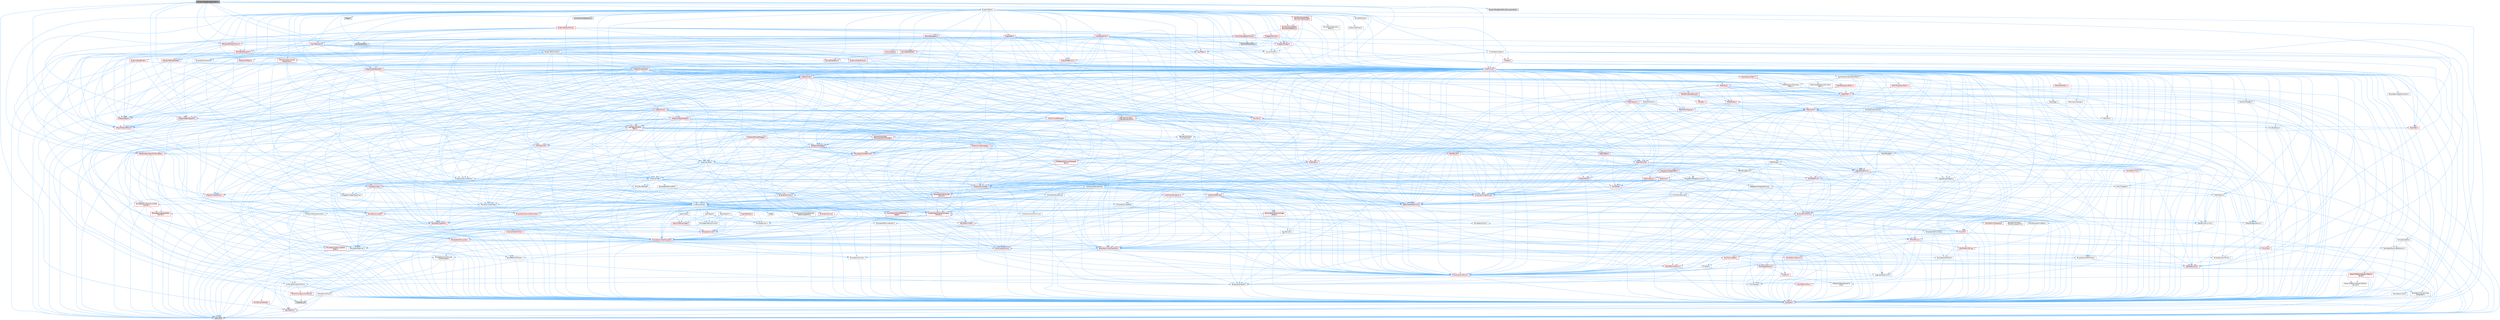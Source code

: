 digraph "BlueprintDragDropMenuItem.h"
{
 // INTERACTIVE_SVG=YES
 // LATEX_PDF_SIZE
  bgcolor="transparent";
  edge [fontname=Helvetica,fontsize=10,labelfontname=Helvetica,labelfontsize=10];
  node [fontname=Helvetica,fontsize=10,shape=box,height=0.2,width=0.4];
  Node1 [id="Node000001",label="BlueprintDragDropMenuItem.h",height=0.2,width=0.4,color="gray40", fillcolor="grey60", style="filled", fontcolor="black",tooltip=" "];
  Node1 -> Node2 [id="edge1_Node000001_Node000002",color="steelblue1",style="solid",tooltip=" "];
  Node2 [id="Node000002",label="BlueprintActionFilter.h",height=0.2,width=0.4,color="grey40", fillcolor="white", style="filled",URL="$d5/d2a/BlueprintActionFilter_8h.html",tooltip=" "];
  Node2 -> Node3 [id="edge2_Node000002_Node000003",color="steelblue1",style="solid",tooltip=" "];
  Node3 [id="Node000003",label="BlueprintGraphModule.h",height=0.2,width=0.4,color="red", fillcolor="#FFF0F0", style="filled",URL="$d8/d11/BlueprintGraphModule_8h.html",tooltip=" "];
  Node3 -> Node4 [id="edge3_Node000003_Node000004",color="steelblue1",style="solid",tooltip=" "];
  Node4 [id="Node000004",label="Containers/Array.h",height=0.2,width=0.4,color="grey40", fillcolor="white", style="filled",URL="$df/dd0/Array_8h.html",tooltip=" "];
  Node4 -> Node5 [id="edge4_Node000004_Node000005",color="steelblue1",style="solid",tooltip=" "];
  Node5 [id="Node000005",label="CoreTypes.h",height=0.2,width=0.4,color="red", fillcolor="#FFF0F0", style="filled",URL="$dc/dec/CoreTypes_8h.html",tooltip=" "];
  Node5 -> Node6 [id="edge5_Node000005_Node000006",color="steelblue1",style="solid",tooltip=" "];
  Node6 [id="Node000006",label="HAL/Platform.h",height=0.2,width=0.4,color="red", fillcolor="#FFF0F0", style="filled",URL="$d9/dd0/Platform_8h.html",tooltip=" "];
  Node6 -> Node9 [id="edge6_Node000006_Node000009",color="steelblue1",style="solid",tooltip=" "];
  Node9 [id="Node000009",label="type_traits",height=0.2,width=0.4,color="grey60", fillcolor="#E0E0E0", style="filled",tooltip=" "];
  Node4 -> Node19 [id="edge7_Node000004_Node000019",color="steelblue1",style="solid",tooltip=" "];
  Node19 [id="Node000019",label="Misc/AssertionMacros.h",height=0.2,width=0.4,color="red", fillcolor="#FFF0F0", style="filled",URL="$d0/dfa/AssertionMacros_8h.html",tooltip=" "];
  Node19 -> Node5 [id="edge8_Node000019_Node000005",color="steelblue1",style="solid",tooltip=" "];
  Node19 -> Node6 [id="edge9_Node000019_Node000006",color="steelblue1",style="solid",tooltip=" "];
  Node19 -> Node20 [id="edge10_Node000019_Node000020",color="steelblue1",style="solid",tooltip=" "];
  Node20 [id="Node000020",label="HAL/PlatformMisc.h",height=0.2,width=0.4,color="red", fillcolor="#FFF0F0", style="filled",URL="$d0/df5/PlatformMisc_8h.html",tooltip=" "];
  Node20 -> Node5 [id="edge11_Node000020_Node000005",color="steelblue1",style="solid",tooltip=" "];
  Node19 -> Node56 [id="edge12_Node000019_Node000056",color="steelblue1",style="solid",tooltip=" "];
  Node56 [id="Node000056",label="Templates/EnableIf.h",height=0.2,width=0.4,color="grey40", fillcolor="white", style="filled",URL="$d7/d60/EnableIf_8h.html",tooltip=" "];
  Node56 -> Node5 [id="edge13_Node000056_Node000005",color="steelblue1",style="solid",tooltip=" "];
  Node19 -> Node62 [id="edge14_Node000019_Node000062",color="steelblue1",style="solid",tooltip=" "];
  Node62 [id="Node000062",label="Misc/VarArgs.h",height=0.2,width=0.4,color="grey40", fillcolor="white", style="filled",URL="$d5/d6f/VarArgs_8h.html",tooltip=" "];
  Node62 -> Node5 [id="edge15_Node000062_Node000005",color="steelblue1",style="solid",tooltip=" "];
  Node4 -> Node70 [id="edge16_Node000004_Node000070",color="steelblue1",style="solid",tooltip=" "];
  Node70 [id="Node000070",label="Misc/IntrusiveUnsetOptional\lState.h",height=0.2,width=0.4,color="red", fillcolor="#FFF0F0", style="filled",URL="$d2/d0a/IntrusiveUnsetOptionalState_8h.html",tooltip=" "];
  Node4 -> Node72 [id="edge17_Node000004_Node000072",color="steelblue1",style="solid",tooltip=" "];
  Node72 [id="Node000072",label="Misc/ReverseIterate.h",height=0.2,width=0.4,color="red", fillcolor="#FFF0F0", style="filled",URL="$db/de3/ReverseIterate_8h.html",tooltip=" "];
  Node72 -> Node6 [id="edge18_Node000072_Node000006",color="steelblue1",style="solid",tooltip=" "];
  Node4 -> Node74 [id="edge19_Node000004_Node000074",color="steelblue1",style="solid",tooltip=" "];
  Node74 [id="Node000074",label="HAL/UnrealMemory.h",height=0.2,width=0.4,color="red", fillcolor="#FFF0F0", style="filled",URL="$d9/d96/UnrealMemory_8h.html",tooltip=" "];
  Node74 -> Node5 [id="edge20_Node000074_Node000005",color="steelblue1",style="solid",tooltip=" "];
  Node74 -> Node78 [id="edge21_Node000074_Node000078",color="steelblue1",style="solid",tooltip=" "];
  Node78 [id="Node000078",label="HAL/MemoryBase.h",height=0.2,width=0.4,color="red", fillcolor="#FFF0F0", style="filled",URL="$d6/d9f/MemoryBase_8h.html",tooltip=" "];
  Node78 -> Node5 [id="edge22_Node000078_Node000005",color="steelblue1",style="solid",tooltip=" "];
  Node78 -> Node49 [id="edge23_Node000078_Node000049",color="steelblue1",style="solid",tooltip=" "];
  Node49 [id="Node000049",label="HAL/PlatformAtomics.h",height=0.2,width=0.4,color="red", fillcolor="#FFF0F0", style="filled",URL="$d3/d36/PlatformAtomics_8h.html",tooltip=" "];
  Node49 -> Node5 [id="edge24_Node000049_Node000005",color="steelblue1",style="solid",tooltip=" "];
  Node78 -> Node32 [id="edge25_Node000078_Node000032",color="steelblue1",style="solid",tooltip=" "];
  Node32 [id="Node000032",label="HAL/PlatformCrt.h",height=0.2,width=0.4,color="red", fillcolor="#FFF0F0", style="filled",URL="$d8/d75/PlatformCrt_8h.html",tooltip=" "];
  Node78 -> Node79 [id="edge26_Node000078_Node000079",color="steelblue1",style="solid",tooltip=" "];
  Node79 [id="Node000079",label="Misc/Exec.h",height=0.2,width=0.4,color="grey40", fillcolor="white", style="filled",URL="$de/ddb/Exec_8h.html",tooltip=" "];
  Node79 -> Node5 [id="edge27_Node000079_Node000005",color="steelblue1",style="solid",tooltip=" "];
  Node79 -> Node19 [id="edge28_Node000079_Node000019",color="steelblue1",style="solid",tooltip=" "];
  Node78 -> Node80 [id="edge29_Node000078_Node000080",color="steelblue1",style="solid",tooltip=" "];
  Node80 [id="Node000080",label="Misc/OutputDevice.h",height=0.2,width=0.4,color="red", fillcolor="#FFF0F0", style="filled",URL="$d7/d32/OutputDevice_8h.html",tooltip=" "];
  Node80 -> Node27 [id="edge30_Node000080_Node000027",color="steelblue1",style="solid",tooltip=" "];
  Node27 [id="Node000027",label="CoreFwd.h",height=0.2,width=0.4,color="red", fillcolor="#FFF0F0", style="filled",URL="$d1/d1e/CoreFwd_8h.html",tooltip=" "];
  Node27 -> Node5 [id="edge31_Node000027_Node000005",color="steelblue1",style="solid",tooltip=" "];
  Node27 -> Node28 [id="edge32_Node000027_Node000028",color="steelblue1",style="solid",tooltip=" "];
  Node28 [id="Node000028",label="Containers/ContainersFwd.h",height=0.2,width=0.4,color="grey40", fillcolor="white", style="filled",URL="$d4/d0a/ContainersFwd_8h.html",tooltip=" "];
  Node28 -> Node6 [id="edge33_Node000028_Node000006",color="steelblue1",style="solid",tooltip=" "];
  Node28 -> Node5 [id="edge34_Node000028_Node000005",color="steelblue1",style="solid",tooltip=" "];
  Node28 -> Node25 [id="edge35_Node000028_Node000025",color="steelblue1",style="solid",tooltip=" "];
  Node25 [id="Node000025",label="Traits/IsContiguousContainer.h",height=0.2,width=0.4,color="red", fillcolor="#FFF0F0", style="filled",URL="$d5/d3c/IsContiguousContainer_8h.html",tooltip=" "];
  Node25 -> Node5 [id="edge36_Node000025_Node000005",color="steelblue1",style="solid",tooltip=" "];
  Node25 -> Node24 [id="edge37_Node000025_Node000024",color="steelblue1",style="solid",tooltip=" "];
  Node24 [id="Node000024",label="initializer_list",height=0.2,width=0.4,color="grey60", fillcolor="#E0E0E0", style="filled",tooltip=" "];
  Node27 -> Node30 [id="edge38_Node000027_Node000030",color="steelblue1",style="solid",tooltip=" "];
  Node30 [id="Node000030",label="UObject/UObjectHierarchy\lFwd.h",height=0.2,width=0.4,color="grey40", fillcolor="white", style="filled",URL="$d3/d13/UObjectHierarchyFwd_8h.html",tooltip=" "];
  Node80 -> Node5 [id="edge39_Node000080_Node000005",color="steelblue1",style="solid",tooltip=" "];
  Node80 -> Node81 [id="edge40_Node000080_Node000081",color="steelblue1",style="solid",tooltip=" "];
  Node81 [id="Node000081",label="Logging/LogVerbosity.h",height=0.2,width=0.4,color="grey40", fillcolor="white", style="filled",URL="$d2/d8f/LogVerbosity_8h.html",tooltip=" "];
  Node81 -> Node5 [id="edge41_Node000081_Node000005",color="steelblue1",style="solid",tooltip=" "];
  Node80 -> Node62 [id="edge42_Node000080_Node000062",color="steelblue1",style="solid",tooltip=" "];
  Node74 -> Node91 [id="edge43_Node000074_Node000091",color="steelblue1",style="solid",tooltip=" "];
  Node91 [id="Node000091",label="HAL/PlatformMemory.h",height=0.2,width=0.4,color="red", fillcolor="#FFF0F0", style="filled",URL="$de/d68/PlatformMemory_8h.html",tooltip=" "];
  Node91 -> Node5 [id="edge44_Node000091_Node000005",color="steelblue1",style="solid",tooltip=" "];
  Node74 -> Node94 [id="edge45_Node000074_Node000094",color="steelblue1",style="solid",tooltip=" "];
  Node94 [id="Node000094",label="Templates/IsPointer.h",height=0.2,width=0.4,color="grey40", fillcolor="white", style="filled",URL="$d7/d05/IsPointer_8h.html",tooltip=" "];
  Node94 -> Node5 [id="edge46_Node000094_Node000005",color="steelblue1",style="solid",tooltip=" "];
  Node4 -> Node95 [id="edge47_Node000004_Node000095",color="steelblue1",style="solid",tooltip=" "];
  Node95 [id="Node000095",label="Templates/UnrealTypeTraits.h",height=0.2,width=0.4,color="red", fillcolor="#FFF0F0", style="filled",URL="$d2/d2d/UnrealTypeTraits_8h.html",tooltip=" "];
  Node95 -> Node5 [id="edge48_Node000095_Node000005",color="steelblue1",style="solid",tooltip=" "];
  Node95 -> Node94 [id="edge49_Node000095_Node000094",color="steelblue1",style="solid",tooltip=" "];
  Node95 -> Node19 [id="edge50_Node000095_Node000019",color="steelblue1",style="solid",tooltip=" "];
  Node95 -> Node87 [id="edge51_Node000095_Node000087",color="steelblue1",style="solid",tooltip=" "];
  Node87 [id="Node000087",label="Templates/AndOrNot.h",height=0.2,width=0.4,color="grey40", fillcolor="white", style="filled",URL="$db/d0a/AndOrNot_8h.html",tooltip=" "];
  Node87 -> Node5 [id="edge52_Node000087_Node000005",color="steelblue1",style="solid",tooltip=" "];
  Node95 -> Node56 [id="edge53_Node000095_Node000056",color="steelblue1",style="solid",tooltip=" "];
  Node95 -> Node96 [id="edge54_Node000095_Node000096",color="steelblue1",style="solid",tooltip=" "];
  Node96 [id="Node000096",label="Templates/IsArithmetic.h",height=0.2,width=0.4,color="grey40", fillcolor="white", style="filled",URL="$d2/d5d/IsArithmetic_8h.html",tooltip=" "];
  Node96 -> Node5 [id="edge55_Node000096_Node000005",color="steelblue1",style="solid",tooltip=" "];
  Node95 -> Node98 [id="edge56_Node000095_Node000098",color="steelblue1",style="solid",tooltip=" "];
  Node98 [id="Node000098",label="Templates/IsPODType.h",height=0.2,width=0.4,color="grey40", fillcolor="white", style="filled",URL="$d7/db1/IsPODType_8h.html",tooltip=" "];
  Node98 -> Node5 [id="edge57_Node000098_Node000005",color="steelblue1",style="solid",tooltip=" "];
  Node95 -> Node99 [id="edge58_Node000095_Node000099",color="steelblue1",style="solid",tooltip=" "];
  Node99 [id="Node000099",label="Templates/IsUECoreType.h",height=0.2,width=0.4,color="grey40", fillcolor="white", style="filled",URL="$d1/db8/IsUECoreType_8h.html",tooltip=" "];
  Node99 -> Node5 [id="edge59_Node000099_Node000005",color="steelblue1",style="solid",tooltip=" "];
  Node99 -> Node9 [id="edge60_Node000099_Node000009",color="steelblue1",style="solid",tooltip=" "];
  Node95 -> Node88 [id="edge61_Node000095_Node000088",color="steelblue1",style="solid",tooltip=" "];
  Node88 [id="Node000088",label="Templates/IsTriviallyCopy\lConstructible.h",height=0.2,width=0.4,color="grey40", fillcolor="white", style="filled",URL="$d3/d78/IsTriviallyCopyConstructible_8h.html",tooltip=" "];
  Node88 -> Node5 [id="edge62_Node000088_Node000005",color="steelblue1",style="solid",tooltip=" "];
  Node88 -> Node9 [id="edge63_Node000088_Node000009",color="steelblue1",style="solid",tooltip=" "];
  Node4 -> Node100 [id="edge64_Node000004_Node000100",color="steelblue1",style="solid",tooltip=" "];
  Node100 [id="Node000100",label="Templates/UnrealTemplate.h",height=0.2,width=0.4,color="red", fillcolor="#FFF0F0", style="filled",URL="$d4/d24/UnrealTemplate_8h.html",tooltip=" "];
  Node100 -> Node5 [id="edge65_Node000100_Node000005",color="steelblue1",style="solid",tooltip=" "];
  Node100 -> Node94 [id="edge66_Node000100_Node000094",color="steelblue1",style="solid",tooltip=" "];
  Node100 -> Node74 [id="edge67_Node000100_Node000074",color="steelblue1",style="solid",tooltip=" "];
  Node100 -> Node95 [id="edge68_Node000100_Node000095",color="steelblue1",style="solid",tooltip=" "];
  Node100 -> Node103 [id="edge69_Node000100_Node000103",color="steelblue1",style="solid",tooltip=" "];
  Node103 [id="Node000103",label="Templates/RemoveReference.h",height=0.2,width=0.4,color="grey40", fillcolor="white", style="filled",URL="$da/dbe/RemoveReference_8h.html",tooltip=" "];
  Node103 -> Node5 [id="edge70_Node000103_Node000005",color="steelblue1",style="solid",tooltip=" "];
  Node100 -> Node64 [id="edge71_Node000100_Node000064",color="steelblue1",style="solid",tooltip=" "];
  Node64 [id="Node000064",label="Templates/Requires.h",height=0.2,width=0.4,color="grey40", fillcolor="white", style="filled",URL="$dc/d96/Requires_8h.html",tooltip=" "];
  Node64 -> Node56 [id="edge72_Node000064_Node000056",color="steelblue1",style="solid",tooltip=" "];
  Node64 -> Node9 [id="edge73_Node000064_Node000009",color="steelblue1",style="solid",tooltip=" "];
  Node100 -> Node104 [id="edge74_Node000100_Node000104",color="steelblue1",style="solid",tooltip=" "];
  Node104 [id="Node000104",label="Templates/TypeCompatible\lBytes.h",height=0.2,width=0.4,color="red", fillcolor="#FFF0F0", style="filled",URL="$df/d0a/TypeCompatibleBytes_8h.html",tooltip=" "];
  Node104 -> Node5 [id="edge75_Node000104_Node000005",color="steelblue1",style="solid",tooltip=" "];
  Node104 -> Node9 [id="edge76_Node000104_Node000009",color="steelblue1",style="solid",tooltip=" "];
  Node100 -> Node25 [id="edge77_Node000100_Node000025",color="steelblue1",style="solid",tooltip=" "];
  Node100 -> Node9 [id="edge78_Node000100_Node000009",color="steelblue1",style="solid",tooltip=" "];
  Node4 -> Node106 [id="edge79_Node000004_Node000106",color="steelblue1",style="solid",tooltip=" "];
  Node106 [id="Node000106",label="Containers/AllowShrinking.h",height=0.2,width=0.4,color="grey40", fillcolor="white", style="filled",URL="$d7/d1a/AllowShrinking_8h.html",tooltip=" "];
  Node106 -> Node5 [id="edge80_Node000106_Node000005",color="steelblue1",style="solid",tooltip=" "];
  Node4 -> Node107 [id="edge81_Node000004_Node000107",color="steelblue1",style="solid",tooltip=" "];
  Node107 [id="Node000107",label="Containers/ContainerAllocation\lPolicies.h",height=0.2,width=0.4,color="red", fillcolor="#FFF0F0", style="filled",URL="$d7/dff/ContainerAllocationPolicies_8h.html",tooltip=" "];
  Node107 -> Node5 [id="edge82_Node000107_Node000005",color="steelblue1",style="solid",tooltip=" "];
  Node107 -> Node107 [id="edge83_Node000107_Node000107",color="steelblue1",style="solid",tooltip=" "];
  Node107 -> Node109 [id="edge84_Node000107_Node000109",color="steelblue1",style="solid",tooltip=" "];
  Node109 [id="Node000109",label="HAL/PlatformMath.h",height=0.2,width=0.4,color="red", fillcolor="#FFF0F0", style="filled",URL="$dc/d53/PlatformMath_8h.html",tooltip=" "];
  Node109 -> Node5 [id="edge85_Node000109_Node000005",color="steelblue1",style="solid",tooltip=" "];
  Node107 -> Node74 [id="edge86_Node000107_Node000074",color="steelblue1",style="solid",tooltip=" "];
  Node107 -> Node42 [id="edge87_Node000107_Node000042",color="steelblue1",style="solid",tooltip=" "];
  Node42 [id="Node000042",label="Math/NumericLimits.h",height=0.2,width=0.4,color="grey40", fillcolor="white", style="filled",URL="$df/d1b/NumericLimits_8h.html",tooltip=" "];
  Node42 -> Node5 [id="edge88_Node000042_Node000005",color="steelblue1",style="solid",tooltip=" "];
  Node107 -> Node19 [id="edge89_Node000107_Node000019",color="steelblue1",style="solid",tooltip=" "];
  Node107 -> Node118 [id="edge90_Node000107_Node000118",color="steelblue1",style="solid",tooltip=" "];
  Node118 [id="Node000118",label="Templates/MemoryOps.h",height=0.2,width=0.4,color="red", fillcolor="#FFF0F0", style="filled",URL="$db/dea/MemoryOps_8h.html",tooltip=" "];
  Node118 -> Node5 [id="edge91_Node000118_Node000005",color="steelblue1",style="solid",tooltip=" "];
  Node118 -> Node74 [id="edge92_Node000118_Node000074",color="steelblue1",style="solid",tooltip=" "];
  Node118 -> Node89 [id="edge93_Node000118_Node000089",color="steelblue1",style="solid",tooltip=" "];
  Node89 [id="Node000089",label="Templates/IsTriviallyCopy\lAssignable.h",height=0.2,width=0.4,color="grey40", fillcolor="white", style="filled",URL="$d2/df2/IsTriviallyCopyAssignable_8h.html",tooltip=" "];
  Node89 -> Node5 [id="edge94_Node000089_Node000005",color="steelblue1",style="solid",tooltip=" "];
  Node89 -> Node9 [id="edge95_Node000089_Node000009",color="steelblue1",style="solid",tooltip=" "];
  Node118 -> Node88 [id="edge96_Node000118_Node000088",color="steelblue1",style="solid",tooltip=" "];
  Node118 -> Node64 [id="edge97_Node000118_Node000064",color="steelblue1",style="solid",tooltip=" "];
  Node118 -> Node95 [id="edge98_Node000118_Node000095",color="steelblue1",style="solid",tooltip=" "];
  Node118 -> Node9 [id="edge99_Node000118_Node000009",color="steelblue1",style="solid",tooltip=" "];
  Node107 -> Node104 [id="edge100_Node000107_Node000104",color="steelblue1",style="solid",tooltip=" "];
  Node107 -> Node9 [id="edge101_Node000107_Node000009",color="steelblue1",style="solid",tooltip=" "];
  Node4 -> Node119 [id="edge102_Node000004_Node000119",color="steelblue1",style="solid",tooltip=" "];
  Node119 [id="Node000119",label="Containers/ContainerElement\lTypeCompatibility.h",height=0.2,width=0.4,color="grey40", fillcolor="white", style="filled",URL="$df/ddf/ContainerElementTypeCompatibility_8h.html",tooltip=" "];
  Node119 -> Node5 [id="edge103_Node000119_Node000005",color="steelblue1",style="solid",tooltip=" "];
  Node119 -> Node95 [id="edge104_Node000119_Node000095",color="steelblue1",style="solid",tooltip=" "];
  Node4 -> Node120 [id="edge105_Node000004_Node000120",color="steelblue1",style="solid",tooltip=" "];
  Node120 [id="Node000120",label="Serialization/Archive.h",height=0.2,width=0.4,color="red", fillcolor="#FFF0F0", style="filled",URL="$d7/d3b/Archive_8h.html",tooltip=" "];
  Node120 -> Node27 [id="edge106_Node000120_Node000027",color="steelblue1",style="solid",tooltip=" "];
  Node120 -> Node5 [id="edge107_Node000120_Node000005",color="steelblue1",style="solid",tooltip=" "];
  Node120 -> Node121 [id="edge108_Node000120_Node000121",color="steelblue1",style="solid",tooltip=" "];
  Node121 [id="Node000121",label="HAL/PlatformProperties.h",height=0.2,width=0.4,color="red", fillcolor="#FFF0F0", style="filled",URL="$d9/db0/PlatformProperties_8h.html",tooltip=" "];
  Node121 -> Node5 [id="edge109_Node000121_Node000005",color="steelblue1",style="solid",tooltip=" "];
  Node120 -> Node124 [id="edge110_Node000120_Node000124",color="steelblue1",style="solid",tooltip=" "];
  Node124 [id="Node000124",label="Internationalization\l/TextNamespaceFwd.h",height=0.2,width=0.4,color="grey40", fillcolor="white", style="filled",URL="$d8/d97/TextNamespaceFwd_8h.html",tooltip=" "];
  Node124 -> Node5 [id="edge111_Node000124_Node000005",color="steelblue1",style="solid",tooltip=" "];
  Node120 -> Node19 [id="edge112_Node000120_Node000019",color="steelblue1",style="solid",tooltip=" "];
  Node120 -> Node125 [id="edge113_Node000120_Node000125",color="steelblue1",style="solid",tooltip=" "];
  Node125 [id="Node000125",label="Misc/EngineVersionBase.h",height=0.2,width=0.4,color="grey40", fillcolor="white", style="filled",URL="$d5/d2b/EngineVersionBase_8h.html",tooltip=" "];
  Node125 -> Node5 [id="edge114_Node000125_Node000005",color="steelblue1",style="solid",tooltip=" "];
  Node120 -> Node62 [id="edge115_Node000120_Node000062",color="steelblue1",style="solid",tooltip=" "];
  Node120 -> Node56 [id="edge116_Node000120_Node000056",color="steelblue1",style="solid",tooltip=" "];
  Node120 -> Node128 [id="edge117_Node000120_Node000128",color="steelblue1",style="solid",tooltip=" "];
  Node128 [id="Node000128",label="Templates/IsEnumClass.h",height=0.2,width=0.4,color="grey40", fillcolor="white", style="filled",URL="$d7/d15/IsEnumClass_8h.html",tooltip=" "];
  Node128 -> Node5 [id="edge118_Node000128_Node000005",color="steelblue1",style="solid",tooltip=" "];
  Node128 -> Node87 [id="edge119_Node000128_Node000087",color="steelblue1",style="solid",tooltip=" "];
  Node120 -> Node100 [id="edge120_Node000120_Node000100",color="steelblue1",style="solid",tooltip=" "];
  Node120 -> Node129 [id="edge121_Node000120_Node000129",color="steelblue1",style="solid",tooltip=" "];
  Node129 [id="Node000129",label="UObject/ObjectVersion.h",height=0.2,width=0.4,color="grey40", fillcolor="white", style="filled",URL="$da/d63/ObjectVersion_8h.html",tooltip=" "];
  Node129 -> Node5 [id="edge122_Node000129_Node000005",color="steelblue1",style="solid",tooltip=" "];
  Node4 -> Node130 [id="edge123_Node000004_Node000130",color="steelblue1",style="solid",tooltip=" "];
  Node130 [id="Node000130",label="Serialization/MemoryImage\lWriter.h",height=0.2,width=0.4,color="red", fillcolor="#FFF0F0", style="filled",URL="$d0/d08/MemoryImageWriter_8h.html",tooltip=" "];
  Node130 -> Node5 [id="edge124_Node000130_Node000005",color="steelblue1",style="solid",tooltip=" "];
  Node4 -> Node144 [id="edge125_Node000004_Node000144",color="steelblue1",style="solid",tooltip=" "];
  Node144 [id="Node000144",label="Algo/Heapify.h",height=0.2,width=0.4,color="grey40", fillcolor="white", style="filled",URL="$d0/d2a/Heapify_8h.html",tooltip=" "];
  Node144 -> Node145 [id="edge126_Node000144_Node000145",color="steelblue1",style="solid",tooltip=" "];
  Node145 [id="Node000145",label="Algo/Impl/BinaryHeap.h",height=0.2,width=0.4,color="red", fillcolor="#FFF0F0", style="filled",URL="$d7/da3/Algo_2Impl_2BinaryHeap_8h.html",tooltip=" "];
  Node145 -> Node146 [id="edge127_Node000145_Node000146",color="steelblue1",style="solid",tooltip=" "];
  Node146 [id="Node000146",label="Templates/Invoke.h",height=0.2,width=0.4,color="red", fillcolor="#FFF0F0", style="filled",URL="$d7/deb/Invoke_8h.html",tooltip=" "];
  Node146 -> Node5 [id="edge128_Node000146_Node000005",color="steelblue1",style="solid",tooltip=" "];
  Node146 -> Node100 [id="edge129_Node000146_Node000100",color="steelblue1",style="solid",tooltip=" "];
  Node146 -> Node9 [id="edge130_Node000146_Node000009",color="steelblue1",style="solid",tooltip=" "];
  Node145 -> Node9 [id="edge131_Node000145_Node000009",color="steelblue1",style="solid",tooltip=" "];
  Node144 -> Node150 [id="edge132_Node000144_Node000150",color="steelblue1",style="solid",tooltip=" "];
  Node150 [id="Node000150",label="Templates/IdentityFunctor.h",height=0.2,width=0.4,color="grey40", fillcolor="white", style="filled",URL="$d7/d2e/IdentityFunctor_8h.html",tooltip=" "];
  Node150 -> Node6 [id="edge133_Node000150_Node000006",color="steelblue1",style="solid",tooltip=" "];
  Node144 -> Node146 [id="edge134_Node000144_Node000146",color="steelblue1",style="solid",tooltip=" "];
  Node144 -> Node151 [id="edge135_Node000144_Node000151",color="steelblue1",style="solid",tooltip=" "];
  Node151 [id="Node000151",label="Templates/Less.h",height=0.2,width=0.4,color="grey40", fillcolor="white", style="filled",URL="$de/dc8/Less_8h.html",tooltip=" "];
  Node151 -> Node5 [id="edge136_Node000151_Node000005",color="steelblue1",style="solid",tooltip=" "];
  Node151 -> Node100 [id="edge137_Node000151_Node000100",color="steelblue1",style="solid",tooltip=" "];
  Node144 -> Node100 [id="edge138_Node000144_Node000100",color="steelblue1",style="solid",tooltip=" "];
  Node4 -> Node152 [id="edge139_Node000004_Node000152",color="steelblue1",style="solid",tooltip=" "];
  Node152 [id="Node000152",label="Algo/HeapSort.h",height=0.2,width=0.4,color="grey40", fillcolor="white", style="filled",URL="$d3/d92/HeapSort_8h.html",tooltip=" "];
  Node152 -> Node145 [id="edge140_Node000152_Node000145",color="steelblue1",style="solid",tooltip=" "];
  Node152 -> Node150 [id="edge141_Node000152_Node000150",color="steelblue1",style="solid",tooltip=" "];
  Node152 -> Node151 [id="edge142_Node000152_Node000151",color="steelblue1",style="solid",tooltip=" "];
  Node152 -> Node100 [id="edge143_Node000152_Node000100",color="steelblue1",style="solid",tooltip=" "];
  Node4 -> Node153 [id="edge144_Node000004_Node000153",color="steelblue1",style="solid",tooltip=" "];
  Node153 [id="Node000153",label="Algo/IsHeap.h",height=0.2,width=0.4,color="grey40", fillcolor="white", style="filled",URL="$de/d32/IsHeap_8h.html",tooltip=" "];
  Node153 -> Node145 [id="edge145_Node000153_Node000145",color="steelblue1",style="solid",tooltip=" "];
  Node153 -> Node150 [id="edge146_Node000153_Node000150",color="steelblue1",style="solid",tooltip=" "];
  Node153 -> Node146 [id="edge147_Node000153_Node000146",color="steelblue1",style="solid",tooltip=" "];
  Node153 -> Node151 [id="edge148_Node000153_Node000151",color="steelblue1",style="solid",tooltip=" "];
  Node153 -> Node100 [id="edge149_Node000153_Node000100",color="steelblue1",style="solid",tooltip=" "];
  Node4 -> Node145 [id="edge150_Node000004_Node000145",color="steelblue1",style="solid",tooltip=" "];
  Node4 -> Node154 [id="edge151_Node000004_Node000154",color="steelblue1",style="solid",tooltip=" "];
  Node154 [id="Node000154",label="Algo/StableSort.h",height=0.2,width=0.4,color="red", fillcolor="#FFF0F0", style="filled",URL="$d7/d3c/StableSort_8h.html",tooltip=" "];
  Node154 -> Node150 [id="edge152_Node000154_Node000150",color="steelblue1",style="solid",tooltip=" "];
  Node154 -> Node146 [id="edge153_Node000154_Node000146",color="steelblue1",style="solid",tooltip=" "];
  Node154 -> Node151 [id="edge154_Node000154_Node000151",color="steelblue1",style="solid",tooltip=" "];
  Node154 -> Node100 [id="edge155_Node000154_Node000100",color="steelblue1",style="solid",tooltip=" "];
  Node4 -> Node157 [id="edge156_Node000004_Node000157",color="steelblue1",style="solid",tooltip=" "];
  Node157 [id="Node000157",label="Concepts/GetTypeHashable.h",height=0.2,width=0.4,color="grey40", fillcolor="white", style="filled",URL="$d3/da2/GetTypeHashable_8h.html",tooltip=" "];
  Node157 -> Node5 [id="edge157_Node000157_Node000005",color="steelblue1",style="solid",tooltip=" "];
  Node157 -> Node135 [id="edge158_Node000157_Node000135",color="steelblue1",style="solid",tooltip=" "];
  Node135 [id="Node000135",label="Templates/TypeHash.h",height=0.2,width=0.4,color="red", fillcolor="#FFF0F0", style="filled",URL="$d1/d62/TypeHash_8h.html",tooltip=" "];
  Node135 -> Node5 [id="edge159_Node000135_Node000005",color="steelblue1",style="solid",tooltip=" "];
  Node135 -> Node64 [id="edge160_Node000135_Node000064",color="steelblue1",style="solid",tooltip=" "];
  Node135 -> Node136 [id="edge161_Node000135_Node000136",color="steelblue1",style="solid",tooltip=" "];
  Node136 [id="Node000136",label="Misc/Crc.h",height=0.2,width=0.4,color="red", fillcolor="#FFF0F0", style="filled",URL="$d4/dd2/Crc_8h.html",tooltip=" "];
  Node136 -> Node5 [id="edge162_Node000136_Node000005",color="steelblue1",style="solid",tooltip=" "];
  Node136 -> Node76 [id="edge163_Node000136_Node000076",color="steelblue1",style="solid",tooltip=" "];
  Node76 [id="Node000076",label="HAL/PlatformString.h",height=0.2,width=0.4,color="red", fillcolor="#FFF0F0", style="filled",URL="$db/db5/PlatformString_8h.html",tooltip=" "];
  Node76 -> Node5 [id="edge164_Node000076_Node000005",color="steelblue1",style="solid",tooltip=" "];
  Node136 -> Node19 [id="edge165_Node000136_Node000019",color="steelblue1",style="solid",tooltip=" "];
  Node136 -> Node137 [id="edge166_Node000136_Node000137",color="steelblue1",style="solid",tooltip=" "];
  Node137 [id="Node000137",label="Misc/CString.h",height=0.2,width=0.4,color="red", fillcolor="#FFF0F0", style="filled",URL="$d2/d49/CString_8h.html",tooltip=" "];
  Node137 -> Node5 [id="edge167_Node000137_Node000005",color="steelblue1",style="solid",tooltip=" "];
  Node137 -> Node32 [id="edge168_Node000137_Node000032",color="steelblue1",style="solid",tooltip=" "];
  Node137 -> Node76 [id="edge169_Node000137_Node000076",color="steelblue1",style="solid",tooltip=" "];
  Node137 -> Node19 [id="edge170_Node000137_Node000019",color="steelblue1",style="solid",tooltip=" "];
  Node137 -> Node138 [id="edge171_Node000137_Node000138",color="steelblue1",style="solid",tooltip=" "];
  Node138 [id="Node000138",label="Misc/Char.h",height=0.2,width=0.4,color="red", fillcolor="#FFF0F0", style="filled",URL="$d0/d58/Char_8h.html",tooltip=" "];
  Node138 -> Node5 [id="edge172_Node000138_Node000005",color="steelblue1",style="solid",tooltip=" "];
  Node138 -> Node9 [id="edge173_Node000138_Node000009",color="steelblue1",style="solid",tooltip=" "];
  Node137 -> Node62 [id="edge174_Node000137_Node000062",color="steelblue1",style="solid",tooltip=" "];
  Node136 -> Node138 [id="edge175_Node000136_Node000138",color="steelblue1",style="solid",tooltip=" "];
  Node136 -> Node95 [id="edge176_Node000136_Node000095",color="steelblue1",style="solid",tooltip=" "];
  Node135 -> Node9 [id="edge177_Node000135_Node000009",color="steelblue1",style="solid",tooltip=" "];
  Node4 -> Node150 [id="edge178_Node000004_Node000150",color="steelblue1",style="solid",tooltip=" "];
  Node4 -> Node146 [id="edge179_Node000004_Node000146",color="steelblue1",style="solid",tooltip=" "];
  Node4 -> Node151 [id="edge180_Node000004_Node000151",color="steelblue1",style="solid",tooltip=" "];
  Node4 -> Node158 [id="edge181_Node000004_Node000158",color="steelblue1",style="solid",tooltip=" "];
  Node158 [id="Node000158",label="Templates/LosesQualifiers\lFromTo.h",height=0.2,width=0.4,color="red", fillcolor="#FFF0F0", style="filled",URL="$d2/db3/LosesQualifiersFromTo_8h.html",tooltip=" "];
  Node158 -> Node9 [id="edge182_Node000158_Node000009",color="steelblue1",style="solid",tooltip=" "];
  Node4 -> Node64 [id="edge183_Node000004_Node000064",color="steelblue1",style="solid",tooltip=" "];
  Node4 -> Node159 [id="edge184_Node000004_Node000159",color="steelblue1",style="solid",tooltip=" "];
  Node159 [id="Node000159",label="Templates/Sorting.h",height=0.2,width=0.4,color="red", fillcolor="#FFF0F0", style="filled",URL="$d3/d9e/Sorting_8h.html",tooltip=" "];
  Node159 -> Node5 [id="edge185_Node000159_Node000005",color="steelblue1",style="solid",tooltip=" "];
  Node159 -> Node109 [id="edge186_Node000159_Node000109",color="steelblue1",style="solid",tooltip=" "];
  Node159 -> Node151 [id="edge187_Node000159_Node000151",color="steelblue1",style="solid",tooltip=" "];
  Node4 -> Node163 [id="edge188_Node000004_Node000163",color="steelblue1",style="solid",tooltip=" "];
  Node163 [id="Node000163",label="Templates/AlignmentTemplates.h",height=0.2,width=0.4,color="red", fillcolor="#FFF0F0", style="filled",URL="$dd/d32/AlignmentTemplates_8h.html",tooltip=" "];
  Node163 -> Node5 [id="edge189_Node000163_Node000005",color="steelblue1",style="solid",tooltip=" "];
  Node163 -> Node94 [id="edge190_Node000163_Node000094",color="steelblue1",style="solid",tooltip=" "];
  Node4 -> Node23 [id="edge191_Node000004_Node000023",color="steelblue1",style="solid",tooltip=" "];
  Node23 [id="Node000023",label="Traits/ElementType.h",height=0.2,width=0.4,color="grey40", fillcolor="white", style="filled",URL="$d5/d4f/ElementType_8h.html",tooltip=" "];
  Node23 -> Node6 [id="edge192_Node000023_Node000006",color="steelblue1",style="solid",tooltip=" "];
  Node23 -> Node24 [id="edge193_Node000023_Node000024",color="steelblue1",style="solid",tooltip=" "];
  Node23 -> Node9 [id="edge194_Node000023_Node000009",color="steelblue1",style="solid",tooltip=" "];
  Node4 -> Node115 [id="edge195_Node000004_Node000115",color="steelblue1",style="solid",tooltip=" "];
  Node115 [id="Node000115",label="limits",height=0.2,width=0.4,color="grey60", fillcolor="#E0E0E0", style="filled",tooltip=" "];
  Node4 -> Node9 [id="edge196_Node000004_Node000009",color="steelblue1",style="solid",tooltip=" "];
  Node3 -> Node164 [id="edge197_Node000003_Node000164",color="steelblue1",style="solid",tooltip=" "];
  Node164 [id="Node000164",label="CoreMinimal.h",height=0.2,width=0.4,color="red", fillcolor="#FFF0F0", style="filled",URL="$d7/d67/CoreMinimal_8h.html",tooltip=" "];
  Node164 -> Node5 [id="edge198_Node000164_Node000005",color="steelblue1",style="solid",tooltip=" "];
  Node164 -> Node27 [id="edge199_Node000164_Node000027",color="steelblue1",style="solid",tooltip=" "];
  Node164 -> Node30 [id="edge200_Node000164_Node000030",color="steelblue1",style="solid",tooltip=" "];
  Node164 -> Node28 [id="edge201_Node000164_Node000028",color="steelblue1",style="solid",tooltip=" "];
  Node164 -> Node62 [id="edge202_Node000164_Node000062",color="steelblue1",style="solid",tooltip=" "];
  Node164 -> Node81 [id="edge203_Node000164_Node000081",color="steelblue1",style="solid",tooltip=" "];
  Node164 -> Node80 [id="edge204_Node000164_Node000080",color="steelblue1",style="solid",tooltip=" "];
  Node164 -> Node32 [id="edge205_Node000164_Node000032",color="steelblue1",style="solid",tooltip=" "];
  Node164 -> Node20 [id="edge206_Node000164_Node000020",color="steelblue1",style="solid",tooltip=" "];
  Node164 -> Node19 [id="edge207_Node000164_Node000019",color="steelblue1",style="solid",tooltip=" "];
  Node164 -> Node94 [id="edge208_Node000164_Node000094",color="steelblue1",style="solid",tooltip=" "];
  Node164 -> Node91 [id="edge209_Node000164_Node000091",color="steelblue1",style="solid",tooltip=" "];
  Node164 -> Node49 [id="edge210_Node000164_Node000049",color="steelblue1",style="solid",tooltip=" "];
  Node164 -> Node79 [id="edge211_Node000164_Node000079",color="steelblue1",style="solid",tooltip=" "];
  Node164 -> Node78 [id="edge212_Node000164_Node000078",color="steelblue1",style="solid",tooltip=" "];
  Node164 -> Node74 [id="edge213_Node000164_Node000074",color="steelblue1",style="solid",tooltip=" "];
  Node164 -> Node96 [id="edge214_Node000164_Node000096",color="steelblue1",style="solid",tooltip=" "];
  Node164 -> Node87 [id="edge215_Node000164_Node000087",color="steelblue1",style="solid",tooltip=" "];
  Node164 -> Node98 [id="edge216_Node000164_Node000098",color="steelblue1",style="solid",tooltip=" "];
  Node164 -> Node99 [id="edge217_Node000164_Node000099",color="steelblue1",style="solid",tooltip=" "];
  Node164 -> Node88 [id="edge218_Node000164_Node000088",color="steelblue1",style="solid",tooltip=" "];
  Node164 -> Node95 [id="edge219_Node000164_Node000095",color="steelblue1",style="solid",tooltip=" "];
  Node164 -> Node56 [id="edge220_Node000164_Node000056",color="steelblue1",style="solid",tooltip=" "];
  Node164 -> Node103 [id="edge221_Node000164_Node000103",color="steelblue1",style="solid",tooltip=" "];
  Node164 -> Node165 [id="edge222_Node000164_Node000165",color="steelblue1",style="solid",tooltip=" "];
  Node165 [id="Node000165",label="Templates/IntegralConstant.h",height=0.2,width=0.4,color="grey40", fillcolor="white", style="filled",URL="$db/d1b/IntegralConstant_8h.html",tooltip=" "];
  Node165 -> Node5 [id="edge223_Node000165_Node000005",color="steelblue1",style="solid",tooltip=" "];
  Node164 -> Node166 [id="edge224_Node000164_Node000166",color="steelblue1",style="solid",tooltip=" "];
  Node166 [id="Node000166",label="Templates/IsClass.h",height=0.2,width=0.4,color="grey40", fillcolor="white", style="filled",URL="$db/dcb/IsClass_8h.html",tooltip=" "];
  Node166 -> Node5 [id="edge225_Node000166_Node000005",color="steelblue1",style="solid",tooltip=" "];
  Node164 -> Node104 [id="edge226_Node000164_Node000104",color="steelblue1",style="solid",tooltip=" "];
  Node164 -> Node25 [id="edge227_Node000164_Node000025",color="steelblue1",style="solid",tooltip=" "];
  Node164 -> Node100 [id="edge228_Node000164_Node000100",color="steelblue1",style="solid",tooltip=" "];
  Node164 -> Node42 [id="edge229_Node000164_Node000042",color="steelblue1",style="solid",tooltip=" "];
  Node164 -> Node109 [id="edge230_Node000164_Node000109",color="steelblue1",style="solid",tooltip=" "];
  Node164 -> Node89 [id="edge231_Node000164_Node000089",color="steelblue1",style="solid",tooltip=" "];
  Node164 -> Node118 [id="edge232_Node000164_Node000118",color="steelblue1",style="solid",tooltip=" "];
  Node164 -> Node107 [id="edge233_Node000164_Node000107",color="steelblue1",style="solid",tooltip=" "];
  Node164 -> Node128 [id="edge234_Node000164_Node000128",color="steelblue1",style="solid",tooltip=" "];
  Node164 -> Node121 [id="edge235_Node000164_Node000121",color="steelblue1",style="solid",tooltip=" "];
  Node164 -> Node125 [id="edge236_Node000164_Node000125",color="steelblue1",style="solid",tooltip=" "];
  Node164 -> Node124 [id="edge237_Node000164_Node000124",color="steelblue1",style="solid",tooltip=" "];
  Node164 -> Node120 [id="edge238_Node000164_Node000120",color="steelblue1",style="solid",tooltip=" "];
  Node164 -> Node151 [id="edge239_Node000164_Node000151",color="steelblue1",style="solid",tooltip=" "];
  Node164 -> Node159 [id="edge240_Node000164_Node000159",color="steelblue1",style="solid",tooltip=" "];
  Node164 -> Node138 [id="edge241_Node000164_Node000138",color="steelblue1",style="solid",tooltip=" "];
  Node164 -> Node167 [id="edge242_Node000164_Node000167",color="steelblue1",style="solid",tooltip=" "];
  Node167 [id="Node000167",label="GenericPlatform/GenericPlatform\lStricmp.h",height=0.2,width=0.4,color="grey40", fillcolor="white", style="filled",URL="$d2/d86/GenericPlatformStricmp_8h.html",tooltip=" "];
  Node167 -> Node5 [id="edge243_Node000167_Node000005",color="steelblue1",style="solid",tooltip=" "];
  Node164 -> Node168 [id="edge244_Node000164_Node000168",color="steelblue1",style="solid",tooltip=" "];
  Node168 [id="Node000168",label="GenericPlatform/GenericPlatform\lString.h",height=0.2,width=0.4,color="red", fillcolor="#FFF0F0", style="filled",URL="$dd/d20/GenericPlatformString_8h.html",tooltip=" "];
  Node168 -> Node5 [id="edge245_Node000168_Node000005",color="steelblue1",style="solid",tooltip=" "];
  Node168 -> Node167 [id="edge246_Node000168_Node000167",color="steelblue1",style="solid",tooltip=" "];
  Node168 -> Node56 [id="edge247_Node000168_Node000056",color="steelblue1",style="solid",tooltip=" "];
  Node168 -> Node9 [id="edge248_Node000168_Node000009",color="steelblue1",style="solid",tooltip=" "];
  Node164 -> Node76 [id="edge249_Node000164_Node000076",color="steelblue1",style="solid",tooltip=" "];
  Node164 -> Node137 [id="edge250_Node000164_Node000137",color="steelblue1",style="solid",tooltip=" "];
  Node164 -> Node136 [id="edge251_Node000164_Node000136",color="steelblue1",style="solid",tooltip=" "];
  Node164 -> Node162 [id="edge252_Node000164_Node000162",color="steelblue1",style="solid",tooltip=" "];
  Node162 [id="Node000162",label="Math/UnrealMathUtility.h",height=0.2,width=0.4,color="red", fillcolor="#FFF0F0", style="filled",URL="$db/db8/UnrealMathUtility_8h.html",tooltip=" "];
  Node162 -> Node5 [id="edge253_Node000162_Node000005",color="steelblue1",style="solid",tooltip=" "];
  Node162 -> Node19 [id="edge254_Node000162_Node000019",color="steelblue1",style="solid",tooltip=" "];
  Node162 -> Node109 [id="edge255_Node000162_Node000109",color="steelblue1",style="solid",tooltip=" "];
  Node162 -> Node64 [id="edge256_Node000162_Node000064",color="steelblue1",style="solid",tooltip=" "];
  Node164 -> Node171 [id="edge257_Node000164_Node000171",color="steelblue1",style="solid",tooltip=" "];
  Node171 [id="Node000171",label="Containers/UnrealString.h",height=0.2,width=0.4,color="red", fillcolor="#FFF0F0", style="filled",URL="$d5/dba/UnrealString_8h.html",tooltip=" "];
  Node164 -> Node4 [id="edge258_Node000164_Node000004",color="steelblue1",style="solid",tooltip=" "];
  Node164 -> Node175 [id="edge259_Node000164_Node000175",color="steelblue1",style="solid",tooltip=" "];
  Node175 [id="Node000175",label="Misc/FrameNumber.h",height=0.2,width=0.4,color="grey40", fillcolor="white", style="filled",URL="$dd/dbd/FrameNumber_8h.html",tooltip=" "];
  Node175 -> Node5 [id="edge260_Node000175_Node000005",color="steelblue1",style="solid",tooltip=" "];
  Node175 -> Node42 [id="edge261_Node000175_Node000042",color="steelblue1",style="solid",tooltip=" "];
  Node175 -> Node162 [id="edge262_Node000175_Node000162",color="steelblue1",style="solid",tooltip=" "];
  Node175 -> Node56 [id="edge263_Node000175_Node000056",color="steelblue1",style="solid",tooltip=" "];
  Node175 -> Node95 [id="edge264_Node000175_Node000095",color="steelblue1",style="solid",tooltip=" "];
  Node164 -> Node176 [id="edge265_Node000164_Node000176",color="steelblue1",style="solid",tooltip=" "];
  Node176 [id="Node000176",label="Misc/Timespan.h",height=0.2,width=0.4,color="grey40", fillcolor="white", style="filled",URL="$da/dd9/Timespan_8h.html",tooltip=" "];
  Node176 -> Node5 [id="edge266_Node000176_Node000005",color="steelblue1",style="solid",tooltip=" "];
  Node176 -> Node177 [id="edge267_Node000176_Node000177",color="steelblue1",style="solid",tooltip=" "];
  Node177 [id="Node000177",label="Math/Interval.h",height=0.2,width=0.4,color="grey40", fillcolor="white", style="filled",URL="$d1/d55/Interval_8h.html",tooltip=" "];
  Node177 -> Node5 [id="edge268_Node000177_Node000005",color="steelblue1",style="solid",tooltip=" "];
  Node177 -> Node96 [id="edge269_Node000177_Node000096",color="steelblue1",style="solid",tooltip=" "];
  Node177 -> Node95 [id="edge270_Node000177_Node000095",color="steelblue1",style="solid",tooltip=" "];
  Node177 -> Node42 [id="edge271_Node000177_Node000042",color="steelblue1",style="solid",tooltip=" "];
  Node177 -> Node162 [id="edge272_Node000177_Node000162",color="steelblue1",style="solid",tooltip=" "];
  Node176 -> Node162 [id="edge273_Node000176_Node000162",color="steelblue1",style="solid",tooltip=" "];
  Node176 -> Node19 [id="edge274_Node000176_Node000019",color="steelblue1",style="solid",tooltip=" "];
  Node164 -> Node178 [id="edge275_Node000164_Node000178",color="steelblue1",style="solid",tooltip=" "];
  Node178 [id="Node000178",label="Containers/StringConv.h",height=0.2,width=0.4,color="red", fillcolor="#FFF0F0", style="filled",URL="$d3/ddf/StringConv_8h.html",tooltip=" "];
  Node178 -> Node5 [id="edge276_Node000178_Node000005",color="steelblue1",style="solid",tooltip=" "];
  Node178 -> Node19 [id="edge277_Node000178_Node000019",color="steelblue1",style="solid",tooltip=" "];
  Node178 -> Node107 [id="edge278_Node000178_Node000107",color="steelblue1",style="solid",tooltip=" "];
  Node178 -> Node4 [id="edge279_Node000178_Node000004",color="steelblue1",style="solid",tooltip=" "];
  Node178 -> Node137 [id="edge280_Node000178_Node000137",color="steelblue1",style="solid",tooltip=" "];
  Node178 -> Node179 [id="edge281_Node000178_Node000179",color="steelblue1",style="solid",tooltip=" "];
  Node179 [id="Node000179",label="Templates/IsArray.h",height=0.2,width=0.4,color="grey40", fillcolor="white", style="filled",URL="$d8/d8d/IsArray_8h.html",tooltip=" "];
  Node179 -> Node5 [id="edge282_Node000179_Node000005",color="steelblue1",style="solid",tooltip=" "];
  Node178 -> Node100 [id="edge283_Node000178_Node000100",color="steelblue1",style="solid",tooltip=" "];
  Node178 -> Node95 [id="edge284_Node000178_Node000095",color="steelblue1",style="solid",tooltip=" "];
  Node178 -> Node23 [id="edge285_Node000178_Node000023",color="steelblue1",style="solid",tooltip=" "];
  Node178 -> Node25 [id="edge286_Node000178_Node000025",color="steelblue1",style="solid",tooltip=" "];
  Node178 -> Node9 [id="edge287_Node000178_Node000009",color="steelblue1",style="solid",tooltip=" "];
  Node164 -> Node180 [id="edge288_Node000164_Node000180",color="steelblue1",style="solid",tooltip=" "];
  Node180 [id="Node000180",label="UObject/UnrealNames.h",height=0.2,width=0.4,color="red", fillcolor="#FFF0F0", style="filled",URL="$d8/db1/UnrealNames_8h.html",tooltip=" "];
  Node180 -> Node5 [id="edge289_Node000180_Node000005",color="steelblue1",style="solid",tooltip=" "];
  Node164 -> Node182 [id="edge290_Node000164_Node000182",color="steelblue1",style="solid",tooltip=" "];
  Node182 [id="Node000182",label="UObject/NameTypes.h",height=0.2,width=0.4,color="red", fillcolor="#FFF0F0", style="filled",URL="$d6/d35/NameTypes_8h.html",tooltip=" "];
  Node182 -> Node5 [id="edge291_Node000182_Node000005",color="steelblue1",style="solid",tooltip=" "];
  Node182 -> Node19 [id="edge292_Node000182_Node000019",color="steelblue1",style="solid",tooltip=" "];
  Node182 -> Node74 [id="edge293_Node000182_Node000074",color="steelblue1",style="solid",tooltip=" "];
  Node182 -> Node95 [id="edge294_Node000182_Node000095",color="steelblue1",style="solid",tooltip=" "];
  Node182 -> Node100 [id="edge295_Node000182_Node000100",color="steelblue1",style="solid",tooltip=" "];
  Node182 -> Node171 [id="edge296_Node000182_Node000171",color="steelblue1",style="solid",tooltip=" "];
  Node182 -> Node178 [id="edge297_Node000182_Node000178",color="steelblue1",style="solid",tooltip=" "];
  Node182 -> Node180 [id="edge298_Node000182_Node000180",color="steelblue1",style="solid",tooltip=" "];
  Node182 -> Node70 [id="edge299_Node000182_Node000070",color="steelblue1",style="solid",tooltip=" "];
  Node164 -> Node190 [id="edge300_Node000164_Node000190",color="steelblue1",style="solid",tooltip=" "];
  Node190 [id="Node000190",label="Misc/Parse.h",height=0.2,width=0.4,color="red", fillcolor="#FFF0F0", style="filled",URL="$dc/d71/Parse_8h.html",tooltip=" "];
  Node190 -> Node171 [id="edge301_Node000190_Node000171",color="steelblue1",style="solid",tooltip=" "];
  Node190 -> Node5 [id="edge302_Node000190_Node000005",color="steelblue1",style="solid",tooltip=" "];
  Node190 -> Node32 [id="edge303_Node000190_Node000032",color="steelblue1",style="solid",tooltip=" "];
  Node190 -> Node44 [id="edge304_Node000190_Node000044",color="steelblue1",style="solid",tooltip=" "];
  Node44 [id="Node000044",label="Misc/EnumClassFlags.h",height=0.2,width=0.4,color="grey40", fillcolor="white", style="filled",URL="$d8/de7/EnumClassFlags_8h.html",tooltip=" "];
  Node190 -> Node191 [id="edge305_Node000190_Node000191",color="steelblue1",style="solid",tooltip=" "];
  Node191 [id="Node000191",label="Templates/Function.h",height=0.2,width=0.4,color="red", fillcolor="#FFF0F0", style="filled",URL="$df/df5/Function_8h.html",tooltip=" "];
  Node191 -> Node5 [id="edge306_Node000191_Node000005",color="steelblue1",style="solid",tooltip=" "];
  Node191 -> Node19 [id="edge307_Node000191_Node000019",color="steelblue1",style="solid",tooltip=" "];
  Node191 -> Node70 [id="edge308_Node000191_Node000070",color="steelblue1",style="solid",tooltip=" "];
  Node191 -> Node74 [id="edge309_Node000191_Node000074",color="steelblue1",style="solid",tooltip=" "];
  Node191 -> Node95 [id="edge310_Node000191_Node000095",color="steelblue1",style="solid",tooltip=" "];
  Node191 -> Node146 [id="edge311_Node000191_Node000146",color="steelblue1",style="solid",tooltip=" "];
  Node191 -> Node100 [id="edge312_Node000191_Node000100",color="steelblue1",style="solid",tooltip=" "];
  Node191 -> Node64 [id="edge313_Node000191_Node000064",color="steelblue1",style="solid",tooltip=" "];
  Node191 -> Node162 [id="edge314_Node000191_Node000162",color="steelblue1",style="solid",tooltip=" "];
  Node191 -> Node9 [id="edge315_Node000191_Node000009",color="steelblue1",style="solid",tooltip=" "];
  Node164 -> Node163 [id="edge316_Node000164_Node000163",color="steelblue1",style="solid",tooltip=" "];
  Node164 -> Node193 [id="edge317_Node000164_Node000193",color="steelblue1",style="solid",tooltip=" "];
  Node193 [id="Node000193",label="Misc/StructBuilder.h",height=0.2,width=0.4,color="grey40", fillcolor="white", style="filled",URL="$d9/db3/StructBuilder_8h.html",tooltip=" "];
  Node193 -> Node5 [id="edge318_Node000193_Node000005",color="steelblue1",style="solid",tooltip=" "];
  Node193 -> Node162 [id="edge319_Node000193_Node000162",color="steelblue1",style="solid",tooltip=" "];
  Node193 -> Node163 [id="edge320_Node000193_Node000163",color="steelblue1",style="solid",tooltip=" "];
  Node164 -> Node111 [id="edge321_Node000164_Node000111",color="steelblue1",style="solid",tooltip=" "];
  Node111 [id="Node000111",label="Templates/Decay.h",height=0.2,width=0.4,color="grey40", fillcolor="white", style="filled",URL="$dd/d0f/Decay_8h.html",tooltip=" "];
  Node111 -> Node5 [id="edge322_Node000111_Node000005",color="steelblue1",style="solid",tooltip=" "];
  Node111 -> Node103 [id="edge323_Node000111_Node000103",color="steelblue1",style="solid",tooltip=" "];
  Node111 -> Node9 [id="edge324_Node000111_Node000009",color="steelblue1",style="solid",tooltip=" "];
  Node164 -> Node194 [id="edge325_Node000164_Node000194",color="steelblue1",style="solid",tooltip=" "];
  Node194 [id="Node000194",label="Templates/PointerIsConvertible\lFromTo.h",height=0.2,width=0.4,color="red", fillcolor="#FFF0F0", style="filled",URL="$d6/d65/PointerIsConvertibleFromTo_8h.html",tooltip=" "];
  Node194 -> Node5 [id="edge326_Node000194_Node000005",color="steelblue1",style="solid",tooltip=" "];
  Node194 -> Node158 [id="edge327_Node000194_Node000158",color="steelblue1",style="solid",tooltip=" "];
  Node194 -> Node9 [id="edge328_Node000194_Node000009",color="steelblue1",style="solid",tooltip=" "];
  Node164 -> Node146 [id="edge329_Node000164_Node000146",color="steelblue1",style="solid",tooltip=" "];
  Node164 -> Node191 [id="edge330_Node000164_Node000191",color="steelblue1",style="solid",tooltip=" "];
  Node164 -> Node135 [id="edge331_Node000164_Node000135",color="steelblue1",style="solid",tooltip=" "];
  Node164 -> Node195 [id="edge332_Node000164_Node000195",color="steelblue1",style="solid",tooltip=" "];
  Node195 [id="Node000195",label="Containers/ScriptArray.h",height=0.2,width=0.4,color="grey40", fillcolor="white", style="filled",URL="$dc/daf/ScriptArray_8h.html",tooltip=" "];
  Node195 -> Node5 [id="edge333_Node000195_Node000005",color="steelblue1",style="solid",tooltip=" "];
  Node195 -> Node19 [id="edge334_Node000195_Node000019",color="steelblue1",style="solid",tooltip=" "];
  Node195 -> Node74 [id="edge335_Node000195_Node000074",color="steelblue1",style="solid",tooltip=" "];
  Node195 -> Node106 [id="edge336_Node000195_Node000106",color="steelblue1",style="solid",tooltip=" "];
  Node195 -> Node107 [id="edge337_Node000195_Node000107",color="steelblue1",style="solid",tooltip=" "];
  Node195 -> Node4 [id="edge338_Node000195_Node000004",color="steelblue1",style="solid",tooltip=" "];
  Node195 -> Node24 [id="edge339_Node000195_Node000024",color="steelblue1",style="solid",tooltip=" "];
  Node164 -> Node196 [id="edge340_Node000164_Node000196",color="steelblue1",style="solid",tooltip=" "];
  Node196 [id="Node000196",label="Containers/BitArray.h",height=0.2,width=0.4,color="red", fillcolor="#FFF0F0", style="filled",URL="$d1/de4/BitArray_8h.html",tooltip=" "];
  Node196 -> Node107 [id="edge341_Node000196_Node000107",color="steelblue1",style="solid",tooltip=" "];
  Node196 -> Node5 [id="edge342_Node000196_Node000005",color="steelblue1",style="solid",tooltip=" "];
  Node196 -> Node49 [id="edge343_Node000196_Node000049",color="steelblue1",style="solid",tooltip=" "];
  Node196 -> Node74 [id="edge344_Node000196_Node000074",color="steelblue1",style="solid",tooltip=" "];
  Node196 -> Node162 [id="edge345_Node000196_Node000162",color="steelblue1",style="solid",tooltip=" "];
  Node196 -> Node19 [id="edge346_Node000196_Node000019",color="steelblue1",style="solid",tooltip=" "];
  Node196 -> Node44 [id="edge347_Node000196_Node000044",color="steelblue1",style="solid",tooltip=" "];
  Node196 -> Node120 [id="edge348_Node000196_Node000120",color="steelblue1",style="solid",tooltip=" "];
  Node196 -> Node130 [id="edge349_Node000196_Node000130",color="steelblue1",style="solid",tooltip=" "];
  Node196 -> Node56 [id="edge350_Node000196_Node000056",color="steelblue1",style="solid",tooltip=" "];
  Node196 -> Node146 [id="edge351_Node000196_Node000146",color="steelblue1",style="solid",tooltip=" "];
  Node196 -> Node100 [id="edge352_Node000196_Node000100",color="steelblue1",style="solid",tooltip=" "];
  Node196 -> Node95 [id="edge353_Node000196_Node000095",color="steelblue1",style="solid",tooltip=" "];
  Node164 -> Node197 [id="edge354_Node000164_Node000197",color="steelblue1",style="solid",tooltip=" "];
  Node197 [id="Node000197",label="Containers/SparseArray.h",height=0.2,width=0.4,color="grey40", fillcolor="white", style="filled",URL="$d5/dbf/SparseArray_8h.html",tooltip=" "];
  Node197 -> Node5 [id="edge355_Node000197_Node000005",color="steelblue1",style="solid",tooltip=" "];
  Node197 -> Node19 [id="edge356_Node000197_Node000019",color="steelblue1",style="solid",tooltip=" "];
  Node197 -> Node74 [id="edge357_Node000197_Node000074",color="steelblue1",style="solid",tooltip=" "];
  Node197 -> Node95 [id="edge358_Node000197_Node000095",color="steelblue1",style="solid",tooltip=" "];
  Node197 -> Node100 [id="edge359_Node000197_Node000100",color="steelblue1",style="solid",tooltip=" "];
  Node197 -> Node107 [id="edge360_Node000197_Node000107",color="steelblue1",style="solid",tooltip=" "];
  Node197 -> Node151 [id="edge361_Node000197_Node000151",color="steelblue1",style="solid",tooltip=" "];
  Node197 -> Node4 [id="edge362_Node000197_Node000004",color="steelblue1",style="solid",tooltip=" "];
  Node197 -> Node162 [id="edge363_Node000197_Node000162",color="steelblue1",style="solid",tooltip=" "];
  Node197 -> Node195 [id="edge364_Node000197_Node000195",color="steelblue1",style="solid",tooltip=" "];
  Node197 -> Node196 [id="edge365_Node000197_Node000196",color="steelblue1",style="solid",tooltip=" "];
  Node197 -> Node198 [id="edge366_Node000197_Node000198",color="steelblue1",style="solid",tooltip=" "];
  Node198 [id="Node000198",label="Serialization/Structured\lArchive.h",height=0.2,width=0.4,color="red", fillcolor="#FFF0F0", style="filled",URL="$d9/d1e/StructuredArchive_8h.html",tooltip=" "];
  Node198 -> Node4 [id="edge367_Node000198_Node000004",color="steelblue1",style="solid",tooltip=" "];
  Node198 -> Node107 [id="edge368_Node000198_Node000107",color="steelblue1",style="solid",tooltip=" "];
  Node198 -> Node5 [id="edge369_Node000198_Node000005",color="steelblue1",style="solid",tooltip=" "];
  Node198 -> Node120 [id="edge370_Node000198_Node000120",color="steelblue1",style="solid",tooltip=" "];
  Node198 -> Node209 [id="edge371_Node000198_Node000209",color="steelblue1",style="solid",tooltip=" "];
  Node209 [id="Node000209",label="Templates/UniqueObj.h",height=0.2,width=0.4,color="grey40", fillcolor="white", style="filled",URL="$da/d95/UniqueObj_8h.html",tooltip=" "];
  Node209 -> Node5 [id="edge372_Node000209_Node000005",color="steelblue1",style="solid",tooltip=" "];
  Node209 -> Node210 [id="edge373_Node000209_Node000210",color="steelblue1",style="solid",tooltip=" "];
  Node210 [id="Node000210",label="Templates/UniquePtr.h",height=0.2,width=0.4,color="red", fillcolor="#FFF0F0", style="filled",URL="$de/d1a/UniquePtr_8h.html",tooltip=" "];
  Node210 -> Node5 [id="edge374_Node000210_Node000005",color="steelblue1",style="solid",tooltip=" "];
  Node210 -> Node100 [id="edge375_Node000210_Node000100",color="steelblue1",style="solid",tooltip=" "];
  Node210 -> Node179 [id="edge376_Node000210_Node000179",color="steelblue1",style="solid",tooltip=" "];
  Node210 -> Node211 [id="edge377_Node000210_Node000211",color="steelblue1",style="solid",tooltip=" "];
  Node211 [id="Node000211",label="Templates/RemoveExtent.h",height=0.2,width=0.4,color="grey40", fillcolor="white", style="filled",URL="$dc/de9/RemoveExtent_8h.html",tooltip=" "];
  Node211 -> Node5 [id="edge378_Node000211_Node000005",color="steelblue1",style="solid",tooltip=" "];
  Node210 -> Node64 [id="edge379_Node000210_Node000064",color="steelblue1",style="solid",tooltip=" "];
  Node210 -> Node9 [id="edge380_Node000210_Node000009",color="steelblue1",style="solid",tooltip=" "];
  Node197 -> Node130 [id="edge381_Node000197_Node000130",color="steelblue1",style="solid",tooltip=" "];
  Node197 -> Node171 [id="edge382_Node000197_Node000171",color="steelblue1",style="solid",tooltip=" "];
  Node197 -> Node70 [id="edge383_Node000197_Node000070",color="steelblue1",style="solid",tooltip=" "];
  Node164 -> Node213 [id="edge384_Node000164_Node000213",color="steelblue1",style="solid",tooltip=" "];
  Node213 [id="Node000213",label="Containers/Set.h",height=0.2,width=0.4,color="grey40", fillcolor="white", style="filled",URL="$d4/d45/Set_8h.html",tooltip=" "];
  Node213 -> Node107 [id="edge385_Node000213_Node000107",color="steelblue1",style="solid",tooltip=" "];
  Node213 -> Node119 [id="edge386_Node000213_Node000119",color="steelblue1",style="solid",tooltip=" "];
  Node213 -> Node214 [id="edge387_Node000213_Node000214",color="steelblue1",style="solid",tooltip=" "];
  Node214 [id="Node000214",label="Containers/SetUtilities.h",height=0.2,width=0.4,color="red", fillcolor="#FFF0F0", style="filled",URL="$dc/de5/SetUtilities_8h.html",tooltip=" "];
  Node214 -> Node5 [id="edge388_Node000214_Node000005",color="steelblue1",style="solid",tooltip=" "];
  Node214 -> Node118 [id="edge389_Node000214_Node000118",color="steelblue1",style="solid",tooltip=" "];
  Node214 -> Node95 [id="edge390_Node000214_Node000095",color="steelblue1",style="solid",tooltip=" "];
  Node213 -> Node197 [id="edge391_Node000213_Node000197",color="steelblue1",style="solid",tooltip=" "];
  Node213 -> Node28 [id="edge392_Node000213_Node000028",color="steelblue1",style="solid",tooltip=" "];
  Node213 -> Node162 [id="edge393_Node000213_Node000162",color="steelblue1",style="solid",tooltip=" "];
  Node213 -> Node19 [id="edge394_Node000213_Node000019",color="steelblue1",style="solid",tooltip=" "];
  Node213 -> Node193 [id="edge395_Node000213_Node000193",color="steelblue1",style="solid",tooltip=" "];
  Node213 -> Node130 [id="edge396_Node000213_Node000130",color="steelblue1",style="solid",tooltip=" "];
  Node213 -> Node198 [id="edge397_Node000213_Node000198",color="steelblue1",style="solid",tooltip=" "];
  Node213 -> Node191 [id="edge398_Node000213_Node000191",color="steelblue1",style="solid",tooltip=" "];
  Node213 -> Node215 [id="edge399_Node000213_Node000215",color="steelblue1",style="solid",tooltip=" "];
  Node215 [id="Node000215",label="Templates/RetainedRef.h",height=0.2,width=0.4,color="grey40", fillcolor="white", style="filled",URL="$d1/dac/RetainedRef_8h.html",tooltip=" "];
  Node213 -> Node159 [id="edge400_Node000213_Node000159",color="steelblue1",style="solid",tooltip=" "];
  Node213 -> Node135 [id="edge401_Node000213_Node000135",color="steelblue1",style="solid",tooltip=" "];
  Node213 -> Node100 [id="edge402_Node000213_Node000100",color="steelblue1",style="solid",tooltip=" "];
  Node213 -> Node24 [id="edge403_Node000213_Node000024",color="steelblue1",style="solid",tooltip=" "];
  Node213 -> Node9 [id="edge404_Node000213_Node000009",color="steelblue1",style="solid",tooltip=" "];
  Node164 -> Node216 [id="edge405_Node000164_Node000216",color="steelblue1",style="solid",tooltip=" "];
  Node216 [id="Node000216",label="Algo/Reverse.h",height=0.2,width=0.4,color="grey40", fillcolor="white", style="filled",URL="$d5/d93/Reverse_8h.html",tooltip=" "];
  Node216 -> Node5 [id="edge406_Node000216_Node000005",color="steelblue1",style="solid",tooltip=" "];
  Node216 -> Node100 [id="edge407_Node000216_Node000100",color="steelblue1",style="solid",tooltip=" "];
  Node164 -> Node217 [id="edge408_Node000164_Node000217",color="steelblue1",style="solid",tooltip=" "];
  Node217 [id="Node000217",label="Containers/Map.h",height=0.2,width=0.4,color="grey40", fillcolor="white", style="filled",URL="$df/d79/Map_8h.html",tooltip=" "];
  Node217 -> Node5 [id="edge409_Node000217_Node000005",color="steelblue1",style="solid",tooltip=" "];
  Node217 -> Node216 [id="edge410_Node000217_Node000216",color="steelblue1",style="solid",tooltip=" "];
  Node217 -> Node119 [id="edge411_Node000217_Node000119",color="steelblue1",style="solid",tooltip=" "];
  Node217 -> Node213 [id="edge412_Node000217_Node000213",color="steelblue1",style="solid",tooltip=" "];
  Node217 -> Node171 [id="edge413_Node000217_Node000171",color="steelblue1",style="solid",tooltip=" "];
  Node217 -> Node19 [id="edge414_Node000217_Node000019",color="steelblue1",style="solid",tooltip=" "];
  Node217 -> Node193 [id="edge415_Node000217_Node000193",color="steelblue1",style="solid",tooltip=" "];
  Node217 -> Node191 [id="edge416_Node000217_Node000191",color="steelblue1",style="solid",tooltip=" "];
  Node217 -> Node159 [id="edge417_Node000217_Node000159",color="steelblue1",style="solid",tooltip=" "];
  Node217 -> Node218 [id="edge418_Node000217_Node000218",color="steelblue1",style="solid",tooltip=" "];
  Node218 [id="Node000218",label="Templates/Tuple.h",height=0.2,width=0.4,color="red", fillcolor="#FFF0F0", style="filled",URL="$d2/d4f/Tuple_8h.html",tooltip=" "];
  Node218 -> Node5 [id="edge419_Node000218_Node000005",color="steelblue1",style="solid",tooltip=" "];
  Node218 -> Node100 [id="edge420_Node000218_Node000100",color="steelblue1",style="solid",tooltip=" "];
  Node218 -> Node219 [id="edge421_Node000218_Node000219",color="steelblue1",style="solid",tooltip=" "];
  Node219 [id="Node000219",label="Delegates/IntegerSequence.h",height=0.2,width=0.4,color="grey40", fillcolor="white", style="filled",URL="$d2/dcc/IntegerSequence_8h.html",tooltip=" "];
  Node219 -> Node5 [id="edge422_Node000219_Node000005",color="steelblue1",style="solid",tooltip=" "];
  Node218 -> Node146 [id="edge423_Node000218_Node000146",color="steelblue1",style="solid",tooltip=" "];
  Node218 -> Node198 [id="edge424_Node000218_Node000198",color="steelblue1",style="solid",tooltip=" "];
  Node218 -> Node64 [id="edge425_Node000218_Node000064",color="steelblue1",style="solid",tooltip=" "];
  Node218 -> Node135 [id="edge426_Node000218_Node000135",color="steelblue1",style="solid",tooltip=" "];
  Node218 -> Node9 [id="edge427_Node000218_Node000009",color="steelblue1",style="solid",tooltip=" "];
  Node217 -> Node100 [id="edge428_Node000217_Node000100",color="steelblue1",style="solid",tooltip=" "];
  Node217 -> Node95 [id="edge429_Node000217_Node000095",color="steelblue1",style="solid",tooltip=" "];
  Node217 -> Node9 [id="edge430_Node000217_Node000009",color="steelblue1",style="solid",tooltip=" "];
  Node164 -> Node221 [id="edge431_Node000164_Node000221",color="steelblue1",style="solid",tooltip=" "];
  Node221 [id="Node000221",label="Math/IntPoint.h",height=0.2,width=0.4,color="red", fillcolor="#FFF0F0", style="filled",URL="$d3/df7/IntPoint_8h.html",tooltip=" "];
  Node221 -> Node5 [id="edge432_Node000221_Node000005",color="steelblue1",style="solid",tooltip=" "];
  Node221 -> Node19 [id="edge433_Node000221_Node000019",color="steelblue1",style="solid",tooltip=" "];
  Node221 -> Node190 [id="edge434_Node000221_Node000190",color="steelblue1",style="solid",tooltip=" "];
  Node221 -> Node162 [id="edge435_Node000221_Node000162",color="steelblue1",style="solid",tooltip=" "];
  Node221 -> Node171 [id="edge436_Node000221_Node000171",color="steelblue1",style="solid",tooltip=" "];
  Node221 -> Node198 [id="edge437_Node000221_Node000198",color="steelblue1",style="solid",tooltip=" "];
  Node221 -> Node135 [id="edge438_Node000221_Node000135",color="steelblue1",style="solid",tooltip=" "];
  Node164 -> Node223 [id="edge439_Node000164_Node000223",color="steelblue1",style="solid",tooltip=" "];
  Node223 [id="Node000223",label="Math/IntVector.h",height=0.2,width=0.4,color="red", fillcolor="#FFF0F0", style="filled",URL="$d7/d44/IntVector_8h.html",tooltip=" "];
  Node223 -> Node5 [id="edge440_Node000223_Node000005",color="steelblue1",style="solid",tooltip=" "];
  Node223 -> Node136 [id="edge441_Node000223_Node000136",color="steelblue1",style="solid",tooltip=" "];
  Node223 -> Node190 [id="edge442_Node000223_Node000190",color="steelblue1",style="solid",tooltip=" "];
  Node223 -> Node162 [id="edge443_Node000223_Node000162",color="steelblue1",style="solid",tooltip=" "];
  Node223 -> Node171 [id="edge444_Node000223_Node000171",color="steelblue1",style="solid",tooltip=" "];
  Node223 -> Node198 [id="edge445_Node000223_Node000198",color="steelblue1",style="solid",tooltip=" "];
  Node164 -> Node224 [id="edge446_Node000164_Node000224",color="steelblue1",style="solid",tooltip=" "];
  Node224 [id="Node000224",label="Logging/LogCategory.h",height=0.2,width=0.4,color="grey40", fillcolor="white", style="filled",URL="$d9/d36/LogCategory_8h.html",tooltip=" "];
  Node224 -> Node5 [id="edge447_Node000224_Node000005",color="steelblue1",style="solid",tooltip=" "];
  Node224 -> Node81 [id="edge448_Node000224_Node000081",color="steelblue1",style="solid",tooltip=" "];
  Node224 -> Node182 [id="edge449_Node000224_Node000182",color="steelblue1",style="solid",tooltip=" "];
  Node164 -> Node225 [id="edge450_Node000164_Node000225",color="steelblue1",style="solid",tooltip=" "];
  Node225 [id="Node000225",label="Logging/LogMacros.h",height=0.2,width=0.4,color="red", fillcolor="#FFF0F0", style="filled",URL="$d0/d16/LogMacros_8h.html",tooltip=" "];
  Node225 -> Node171 [id="edge451_Node000225_Node000171",color="steelblue1",style="solid",tooltip=" "];
  Node225 -> Node5 [id="edge452_Node000225_Node000005",color="steelblue1",style="solid",tooltip=" "];
  Node225 -> Node224 [id="edge453_Node000225_Node000224",color="steelblue1",style="solid",tooltip=" "];
  Node225 -> Node81 [id="edge454_Node000225_Node000081",color="steelblue1",style="solid",tooltip=" "];
  Node225 -> Node19 [id="edge455_Node000225_Node000019",color="steelblue1",style="solid",tooltip=" "];
  Node225 -> Node62 [id="edge456_Node000225_Node000062",color="steelblue1",style="solid",tooltip=" "];
  Node225 -> Node56 [id="edge457_Node000225_Node000056",color="steelblue1",style="solid",tooltip=" "];
  Node225 -> Node9 [id="edge458_Node000225_Node000009",color="steelblue1",style="solid",tooltip=" "];
  Node164 -> Node228 [id="edge459_Node000164_Node000228",color="steelblue1",style="solid",tooltip=" "];
  Node228 [id="Node000228",label="Math/Vector2D.h",height=0.2,width=0.4,color="red", fillcolor="#FFF0F0", style="filled",URL="$d3/db0/Vector2D_8h.html",tooltip=" "];
  Node228 -> Node5 [id="edge460_Node000228_Node000005",color="steelblue1",style="solid",tooltip=" "];
  Node228 -> Node19 [id="edge461_Node000228_Node000019",color="steelblue1",style="solid",tooltip=" "];
  Node228 -> Node136 [id="edge462_Node000228_Node000136",color="steelblue1",style="solid",tooltip=" "];
  Node228 -> Node162 [id="edge463_Node000228_Node000162",color="steelblue1",style="solid",tooltip=" "];
  Node228 -> Node171 [id="edge464_Node000228_Node000171",color="steelblue1",style="solid",tooltip=" "];
  Node228 -> Node190 [id="edge465_Node000228_Node000190",color="steelblue1",style="solid",tooltip=" "];
  Node228 -> Node221 [id="edge466_Node000228_Node000221",color="steelblue1",style="solid",tooltip=" "];
  Node228 -> Node225 [id="edge467_Node000228_Node000225",color="steelblue1",style="solid",tooltip=" "];
  Node228 -> Node9 [id="edge468_Node000228_Node000009",color="steelblue1",style="solid",tooltip=" "];
  Node164 -> Node232 [id="edge469_Node000164_Node000232",color="steelblue1",style="solid",tooltip=" "];
  Node232 [id="Node000232",label="Math/IntRect.h",height=0.2,width=0.4,color="red", fillcolor="#FFF0F0", style="filled",URL="$d7/d53/IntRect_8h.html",tooltip=" "];
  Node232 -> Node5 [id="edge470_Node000232_Node000005",color="steelblue1",style="solid",tooltip=" "];
  Node232 -> Node162 [id="edge471_Node000232_Node000162",color="steelblue1",style="solid",tooltip=" "];
  Node232 -> Node171 [id="edge472_Node000232_Node000171",color="steelblue1",style="solid",tooltip=" "];
  Node232 -> Node221 [id="edge473_Node000232_Node000221",color="steelblue1",style="solid",tooltip=" "];
  Node232 -> Node228 [id="edge474_Node000232_Node000228",color="steelblue1",style="solid",tooltip=" "];
  Node164 -> Node233 [id="edge475_Node000164_Node000233",color="steelblue1",style="solid",tooltip=" "];
  Node233 [id="Node000233",label="Misc/ByteSwap.h",height=0.2,width=0.4,color="grey40", fillcolor="white", style="filled",URL="$dc/dd7/ByteSwap_8h.html",tooltip=" "];
  Node233 -> Node5 [id="edge476_Node000233_Node000005",color="steelblue1",style="solid",tooltip=" "];
  Node233 -> Node32 [id="edge477_Node000233_Node000032",color="steelblue1",style="solid",tooltip=" "];
  Node164 -> Node134 [id="edge478_Node000164_Node000134",color="steelblue1",style="solid",tooltip=" "];
  Node134 [id="Node000134",label="Containers/EnumAsByte.h",height=0.2,width=0.4,color="grey40", fillcolor="white", style="filled",URL="$d6/d9a/EnumAsByte_8h.html",tooltip=" "];
  Node134 -> Node5 [id="edge479_Node000134_Node000005",color="steelblue1",style="solid",tooltip=" "];
  Node134 -> Node98 [id="edge480_Node000134_Node000098",color="steelblue1",style="solid",tooltip=" "];
  Node134 -> Node135 [id="edge481_Node000134_Node000135",color="steelblue1",style="solid",tooltip=" "];
  Node164 -> Node234 [id="edge482_Node000164_Node000234",color="steelblue1",style="solid",tooltip=" "];
  Node234 [id="Node000234",label="HAL/PlatformTLS.h",height=0.2,width=0.4,color="red", fillcolor="#FFF0F0", style="filled",URL="$d0/def/PlatformTLS_8h.html",tooltip=" "];
  Node234 -> Node5 [id="edge483_Node000234_Node000005",color="steelblue1",style="solid",tooltip=" "];
  Node164 -> Node237 [id="edge484_Node000164_Node000237",color="steelblue1",style="solid",tooltip=" "];
  Node237 [id="Node000237",label="CoreGlobals.h",height=0.2,width=0.4,color="red", fillcolor="#FFF0F0", style="filled",URL="$d5/d8c/CoreGlobals_8h.html",tooltip=" "];
  Node237 -> Node171 [id="edge485_Node000237_Node000171",color="steelblue1",style="solid",tooltip=" "];
  Node237 -> Node5 [id="edge486_Node000237_Node000005",color="steelblue1",style="solid",tooltip=" "];
  Node237 -> Node234 [id="edge487_Node000237_Node000234",color="steelblue1",style="solid",tooltip=" "];
  Node237 -> Node225 [id="edge488_Node000237_Node000225",color="steelblue1",style="solid",tooltip=" "];
  Node237 -> Node44 [id="edge489_Node000237_Node000044",color="steelblue1",style="solid",tooltip=" "];
  Node237 -> Node80 [id="edge490_Node000237_Node000080",color="steelblue1",style="solid",tooltip=" "];
  Node237 -> Node182 [id="edge491_Node000237_Node000182",color="steelblue1",style="solid",tooltip=" "];
  Node164 -> Node238 [id="edge492_Node000164_Node000238",color="steelblue1",style="solid",tooltip=" "];
  Node238 [id="Node000238",label="Templates/SharedPointer.h",height=0.2,width=0.4,color="red", fillcolor="#FFF0F0", style="filled",URL="$d2/d17/SharedPointer_8h.html",tooltip=" "];
  Node238 -> Node5 [id="edge493_Node000238_Node000005",color="steelblue1",style="solid",tooltip=" "];
  Node238 -> Node70 [id="edge494_Node000238_Node000070",color="steelblue1",style="solid",tooltip=" "];
  Node238 -> Node194 [id="edge495_Node000238_Node000194",color="steelblue1",style="solid",tooltip=" "];
  Node238 -> Node19 [id="edge496_Node000238_Node000019",color="steelblue1",style="solid",tooltip=" "];
  Node238 -> Node74 [id="edge497_Node000238_Node000074",color="steelblue1",style="solid",tooltip=" "];
  Node238 -> Node4 [id="edge498_Node000238_Node000004",color="steelblue1",style="solid",tooltip=" "];
  Node238 -> Node217 [id="edge499_Node000238_Node000217",color="steelblue1",style="solid",tooltip=" "];
  Node238 -> Node237 [id="edge500_Node000238_Node000237",color="steelblue1",style="solid",tooltip=" "];
  Node164 -> Node243 [id="edge501_Node000164_Node000243",color="steelblue1",style="solid",tooltip=" "];
  Node243 [id="Node000243",label="Internationalization\l/CulturePointer.h",height=0.2,width=0.4,color="grey40", fillcolor="white", style="filled",URL="$d6/dbe/CulturePointer_8h.html",tooltip=" "];
  Node243 -> Node5 [id="edge502_Node000243_Node000005",color="steelblue1",style="solid",tooltip=" "];
  Node243 -> Node238 [id="edge503_Node000243_Node000238",color="steelblue1",style="solid",tooltip=" "];
  Node164 -> Node244 [id="edge504_Node000164_Node000244",color="steelblue1",style="solid",tooltip=" "];
  Node244 [id="Node000244",label="UObject/WeakObjectPtrTemplates.h",height=0.2,width=0.4,color="red", fillcolor="#FFF0F0", style="filled",URL="$d8/d3b/WeakObjectPtrTemplates_8h.html",tooltip=" "];
  Node244 -> Node5 [id="edge505_Node000244_Node000005",color="steelblue1",style="solid",tooltip=" "];
  Node244 -> Node158 [id="edge506_Node000244_Node000158",color="steelblue1",style="solid",tooltip=" "];
  Node244 -> Node64 [id="edge507_Node000244_Node000064",color="steelblue1",style="solid",tooltip=" "];
  Node244 -> Node217 [id="edge508_Node000244_Node000217",color="steelblue1",style="solid",tooltip=" "];
  Node244 -> Node9 [id="edge509_Node000244_Node000009",color="steelblue1",style="solid",tooltip=" "];
  Node164 -> Node247 [id="edge510_Node000164_Node000247",color="steelblue1",style="solid",tooltip=" "];
  Node247 [id="Node000247",label="Delegates/DelegateSettings.h",height=0.2,width=0.4,color="grey40", fillcolor="white", style="filled",URL="$d0/d97/DelegateSettings_8h.html",tooltip=" "];
  Node247 -> Node5 [id="edge511_Node000247_Node000005",color="steelblue1",style="solid",tooltip=" "];
  Node164 -> Node248 [id="edge512_Node000164_Node000248",color="steelblue1",style="solid",tooltip=" "];
  Node248 [id="Node000248",label="Delegates/IDelegateInstance.h",height=0.2,width=0.4,color="grey40", fillcolor="white", style="filled",URL="$d2/d10/IDelegateInstance_8h.html",tooltip=" "];
  Node248 -> Node5 [id="edge513_Node000248_Node000005",color="steelblue1",style="solid",tooltip=" "];
  Node248 -> Node135 [id="edge514_Node000248_Node000135",color="steelblue1",style="solid",tooltip=" "];
  Node248 -> Node182 [id="edge515_Node000248_Node000182",color="steelblue1",style="solid",tooltip=" "];
  Node248 -> Node247 [id="edge516_Node000248_Node000247",color="steelblue1",style="solid",tooltip=" "];
  Node164 -> Node249 [id="edge517_Node000164_Node000249",color="steelblue1",style="solid",tooltip=" "];
  Node249 [id="Node000249",label="Delegates/DelegateBase.h",height=0.2,width=0.4,color="red", fillcolor="#FFF0F0", style="filled",URL="$da/d67/DelegateBase_8h.html",tooltip=" "];
  Node249 -> Node5 [id="edge518_Node000249_Node000005",color="steelblue1",style="solid",tooltip=" "];
  Node249 -> Node107 [id="edge519_Node000249_Node000107",color="steelblue1",style="solid",tooltip=" "];
  Node249 -> Node162 [id="edge520_Node000249_Node000162",color="steelblue1",style="solid",tooltip=" "];
  Node249 -> Node182 [id="edge521_Node000249_Node000182",color="steelblue1",style="solid",tooltip=" "];
  Node249 -> Node247 [id="edge522_Node000249_Node000247",color="steelblue1",style="solid",tooltip=" "];
  Node249 -> Node248 [id="edge523_Node000249_Node000248",color="steelblue1",style="solid",tooltip=" "];
  Node164 -> Node257 [id="edge524_Node000164_Node000257",color="steelblue1",style="solid",tooltip=" "];
  Node257 [id="Node000257",label="Delegates/MulticastDelegate\lBase.h",height=0.2,width=0.4,color="red", fillcolor="#FFF0F0", style="filled",URL="$db/d16/MulticastDelegateBase_8h.html",tooltip=" "];
  Node257 -> Node5 [id="edge525_Node000257_Node000005",color="steelblue1",style="solid",tooltip=" "];
  Node257 -> Node107 [id="edge526_Node000257_Node000107",color="steelblue1",style="solid",tooltip=" "];
  Node257 -> Node4 [id="edge527_Node000257_Node000004",color="steelblue1",style="solid",tooltip=" "];
  Node257 -> Node162 [id="edge528_Node000257_Node000162",color="steelblue1",style="solid",tooltip=" "];
  Node257 -> Node248 [id="edge529_Node000257_Node000248",color="steelblue1",style="solid",tooltip=" "];
  Node257 -> Node249 [id="edge530_Node000257_Node000249",color="steelblue1",style="solid",tooltip=" "];
  Node164 -> Node219 [id="edge531_Node000164_Node000219",color="steelblue1",style="solid",tooltip=" "];
  Node164 -> Node218 [id="edge532_Node000164_Node000218",color="steelblue1",style="solid",tooltip=" "];
  Node164 -> Node258 [id="edge533_Node000164_Node000258",color="steelblue1",style="solid",tooltip=" "];
  Node258 [id="Node000258",label="UObject/ScriptDelegates.h",height=0.2,width=0.4,color="red", fillcolor="#FFF0F0", style="filled",URL="$de/d81/ScriptDelegates_8h.html",tooltip=" "];
  Node258 -> Node4 [id="edge534_Node000258_Node000004",color="steelblue1",style="solid",tooltip=" "];
  Node258 -> Node107 [id="edge535_Node000258_Node000107",color="steelblue1",style="solid",tooltip=" "];
  Node258 -> Node171 [id="edge536_Node000258_Node000171",color="steelblue1",style="solid",tooltip=" "];
  Node258 -> Node19 [id="edge537_Node000258_Node000019",color="steelblue1",style="solid",tooltip=" "];
  Node258 -> Node238 [id="edge538_Node000258_Node000238",color="steelblue1",style="solid",tooltip=" "];
  Node258 -> Node135 [id="edge539_Node000258_Node000135",color="steelblue1",style="solid",tooltip=" "];
  Node258 -> Node95 [id="edge540_Node000258_Node000095",color="steelblue1",style="solid",tooltip=" "];
  Node258 -> Node182 [id="edge541_Node000258_Node000182",color="steelblue1",style="solid",tooltip=" "];
  Node164 -> Node260 [id="edge542_Node000164_Node000260",color="steelblue1",style="solid",tooltip=" "];
  Node260 [id="Node000260",label="Delegates/Delegate.h",height=0.2,width=0.4,color="red", fillcolor="#FFF0F0", style="filled",URL="$d4/d80/Delegate_8h.html",tooltip=" "];
  Node260 -> Node5 [id="edge543_Node000260_Node000005",color="steelblue1",style="solid",tooltip=" "];
  Node260 -> Node19 [id="edge544_Node000260_Node000019",color="steelblue1",style="solid",tooltip=" "];
  Node260 -> Node182 [id="edge545_Node000260_Node000182",color="steelblue1",style="solid",tooltip=" "];
  Node260 -> Node238 [id="edge546_Node000260_Node000238",color="steelblue1",style="solid",tooltip=" "];
  Node260 -> Node244 [id="edge547_Node000260_Node000244",color="steelblue1",style="solid",tooltip=" "];
  Node260 -> Node257 [id="edge548_Node000260_Node000257",color="steelblue1",style="solid",tooltip=" "];
  Node260 -> Node219 [id="edge549_Node000260_Node000219",color="steelblue1",style="solid",tooltip=" "];
  Node164 -> Node265 [id="edge550_Node000164_Node000265",color="steelblue1",style="solid",tooltip=" "];
  Node265 [id="Node000265",label="Internationalization\l/TextLocalizationManager.h",height=0.2,width=0.4,color="red", fillcolor="#FFF0F0", style="filled",URL="$d5/d2e/TextLocalizationManager_8h.html",tooltip=" "];
  Node265 -> Node4 [id="edge551_Node000265_Node000004",color="steelblue1",style="solid",tooltip=" "];
  Node265 -> Node107 [id="edge552_Node000265_Node000107",color="steelblue1",style="solid",tooltip=" "];
  Node265 -> Node217 [id="edge553_Node000265_Node000217",color="steelblue1",style="solid",tooltip=" "];
  Node265 -> Node213 [id="edge554_Node000265_Node000213",color="steelblue1",style="solid",tooltip=" "];
  Node265 -> Node171 [id="edge555_Node000265_Node000171",color="steelblue1",style="solid",tooltip=" "];
  Node265 -> Node5 [id="edge556_Node000265_Node000005",color="steelblue1",style="solid",tooltip=" "];
  Node265 -> Node260 [id="edge557_Node000265_Node000260",color="steelblue1",style="solid",tooltip=" "];
  Node265 -> Node136 [id="edge558_Node000265_Node000136",color="steelblue1",style="solid",tooltip=" "];
  Node265 -> Node44 [id="edge559_Node000265_Node000044",color="steelblue1",style="solid",tooltip=" "];
  Node265 -> Node191 [id="edge560_Node000265_Node000191",color="steelblue1",style="solid",tooltip=" "];
  Node265 -> Node238 [id="edge561_Node000265_Node000238",color="steelblue1",style="solid",tooltip=" "];
  Node164 -> Node206 [id="edge562_Node000164_Node000206",color="steelblue1",style="solid",tooltip=" "];
  Node206 [id="Node000206",label="Misc/Optional.h",height=0.2,width=0.4,color="red", fillcolor="#FFF0F0", style="filled",URL="$d2/dae/Optional_8h.html",tooltip=" "];
  Node206 -> Node5 [id="edge563_Node000206_Node000005",color="steelblue1",style="solid",tooltip=" "];
  Node206 -> Node19 [id="edge564_Node000206_Node000019",color="steelblue1",style="solid",tooltip=" "];
  Node206 -> Node70 [id="edge565_Node000206_Node000070",color="steelblue1",style="solid",tooltip=" "];
  Node206 -> Node118 [id="edge566_Node000206_Node000118",color="steelblue1",style="solid",tooltip=" "];
  Node206 -> Node100 [id="edge567_Node000206_Node000100",color="steelblue1",style="solid",tooltip=" "];
  Node206 -> Node120 [id="edge568_Node000206_Node000120",color="steelblue1",style="solid",tooltip=" "];
  Node164 -> Node179 [id="edge569_Node000164_Node000179",color="steelblue1",style="solid",tooltip=" "];
  Node164 -> Node211 [id="edge570_Node000164_Node000211",color="steelblue1",style="solid",tooltip=" "];
  Node164 -> Node210 [id="edge571_Node000164_Node000210",color="steelblue1",style="solid",tooltip=" "];
  Node164 -> Node272 [id="edge572_Node000164_Node000272",color="steelblue1",style="solid",tooltip=" "];
  Node272 [id="Node000272",label="Internationalization\l/Text.h",height=0.2,width=0.4,color="red", fillcolor="#FFF0F0", style="filled",URL="$d6/d35/Text_8h.html",tooltip=" "];
  Node272 -> Node5 [id="edge573_Node000272_Node000005",color="steelblue1",style="solid",tooltip=" "];
  Node272 -> Node49 [id="edge574_Node000272_Node000049",color="steelblue1",style="solid",tooltip=" "];
  Node272 -> Node19 [id="edge575_Node000272_Node000019",color="steelblue1",style="solid",tooltip=" "];
  Node272 -> Node44 [id="edge576_Node000272_Node000044",color="steelblue1",style="solid",tooltip=" "];
  Node272 -> Node95 [id="edge577_Node000272_Node000095",color="steelblue1",style="solid",tooltip=" "];
  Node272 -> Node4 [id="edge578_Node000272_Node000004",color="steelblue1",style="solid",tooltip=" "];
  Node272 -> Node171 [id="edge579_Node000272_Node000171",color="steelblue1",style="solid",tooltip=" "];
  Node272 -> Node134 [id="edge580_Node000272_Node000134",color="steelblue1",style="solid",tooltip=" "];
  Node272 -> Node238 [id="edge581_Node000272_Node000238",color="steelblue1",style="solid",tooltip=" "];
  Node272 -> Node243 [id="edge582_Node000272_Node000243",color="steelblue1",style="solid",tooltip=" "];
  Node272 -> Node265 [id="edge583_Node000272_Node000265",color="steelblue1",style="solid",tooltip=" "];
  Node272 -> Node206 [id="edge584_Node000272_Node000206",color="steelblue1",style="solid",tooltip=" "];
  Node272 -> Node210 [id="edge585_Node000272_Node000210",color="steelblue1",style="solid",tooltip=" "];
  Node272 -> Node64 [id="edge586_Node000272_Node000064",color="steelblue1",style="solid",tooltip=" "];
  Node272 -> Node9 [id="edge587_Node000272_Node000009",color="steelblue1",style="solid",tooltip=" "];
  Node164 -> Node209 [id="edge588_Node000164_Node000209",color="steelblue1",style="solid",tooltip=" "];
  Node164 -> Node278 [id="edge589_Node000164_Node000278",color="steelblue1",style="solid",tooltip=" "];
  Node278 [id="Node000278",label="Internationalization\l/Internationalization.h",height=0.2,width=0.4,color="red", fillcolor="#FFF0F0", style="filled",URL="$da/de4/Internationalization_8h.html",tooltip=" "];
  Node278 -> Node4 [id="edge590_Node000278_Node000004",color="steelblue1",style="solid",tooltip=" "];
  Node278 -> Node171 [id="edge591_Node000278_Node000171",color="steelblue1",style="solid",tooltip=" "];
  Node278 -> Node5 [id="edge592_Node000278_Node000005",color="steelblue1",style="solid",tooltip=" "];
  Node278 -> Node260 [id="edge593_Node000278_Node000260",color="steelblue1",style="solid",tooltip=" "];
  Node278 -> Node243 [id="edge594_Node000278_Node000243",color="steelblue1",style="solid",tooltip=" "];
  Node278 -> Node272 [id="edge595_Node000278_Node000272",color="steelblue1",style="solid",tooltip=" "];
  Node278 -> Node238 [id="edge596_Node000278_Node000238",color="steelblue1",style="solid",tooltip=" "];
  Node278 -> Node218 [id="edge597_Node000278_Node000218",color="steelblue1",style="solid",tooltip=" "];
  Node278 -> Node209 [id="edge598_Node000278_Node000209",color="steelblue1",style="solid",tooltip=" "];
  Node278 -> Node182 [id="edge599_Node000278_Node000182",color="steelblue1",style="solid",tooltip=" "];
  Node164 -> Node279 [id="edge600_Node000164_Node000279",color="steelblue1",style="solid",tooltip=" "];
  Node279 [id="Node000279",label="Math/Vector.h",height=0.2,width=0.4,color="red", fillcolor="#FFF0F0", style="filled",URL="$d6/dbe/Vector_8h.html",tooltip=" "];
  Node279 -> Node5 [id="edge601_Node000279_Node000005",color="steelblue1",style="solid",tooltip=" "];
  Node279 -> Node19 [id="edge602_Node000279_Node000019",color="steelblue1",style="solid",tooltip=" "];
  Node279 -> Node42 [id="edge603_Node000279_Node000042",color="steelblue1",style="solid",tooltip=" "];
  Node279 -> Node136 [id="edge604_Node000279_Node000136",color="steelblue1",style="solid",tooltip=" "];
  Node279 -> Node162 [id="edge605_Node000279_Node000162",color="steelblue1",style="solid",tooltip=" "];
  Node279 -> Node171 [id="edge606_Node000279_Node000171",color="steelblue1",style="solid",tooltip=" "];
  Node279 -> Node190 [id="edge607_Node000279_Node000190",color="steelblue1",style="solid",tooltip=" "];
  Node279 -> Node281 [id="edge608_Node000279_Node000281",color="steelblue1",style="solid",tooltip=" "];
  Node281 [id="Node000281",label="Math/Color.h",height=0.2,width=0.4,color="red", fillcolor="#FFF0F0", style="filled",URL="$dd/dac/Color_8h.html",tooltip=" "];
  Node281 -> Node4 [id="edge609_Node000281_Node000004",color="steelblue1",style="solid",tooltip=" "];
  Node281 -> Node171 [id="edge610_Node000281_Node000171",color="steelblue1",style="solid",tooltip=" "];
  Node281 -> Node5 [id="edge611_Node000281_Node000005",color="steelblue1",style="solid",tooltip=" "];
  Node281 -> Node162 [id="edge612_Node000281_Node000162",color="steelblue1",style="solid",tooltip=" "];
  Node281 -> Node19 [id="edge613_Node000281_Node000019",color="steelblue1",style="solid",tooltip=" "];
  Node281 -> Node136 [id="edge614_Node000281_Node000136",color="steelblue1",style="solid",tooltip=" "];
  Node281 -> Node190 [id="edge615_Node000281_Node000190",color="steelblue1",style="solid",tooltip=" "];
  Node281 -> Node120 [id="edge616_Node000281_Node000120",color="steelblue1",style="solid",tooltip=" "];
  Node281 -> Node198 [id="edge617_Node000281_Node000198",color="steelblue1",style="solid",tooltip=" "];
  Node279 -> Node221 [id="edge618_Node000279_Node000221",color="steelblue1",style="solid",tooltip=" "];
  Node279 -> Node225 [id="edge619_Node000279_Node000225",color="steelblue1",style="solid",tooltip=" "];
  Node279 -> Node228 [id="edge620_Node000279_Node000228",color="steelblue1",style="solid",tooltip=" "];
  Node279 -> Node233 [id="edge621_Node000279_Node000233",color="steelblue1",style="solid",tooltip=" "];
  Node279 -> Node272 [id="edge622_Node000279_Node000272",color="steelblue1",style="solid",tooltip=" "];
  Node279 -> Node278 [id="edge623_Node000279_Node000278",color="steelblue1",style="solid",tooltip=" "];
  Node279 -> Node223 [id="edge624_Node000279_Node000223",color="steelblue1",style="solid",tooltip=" "];
  Node279 -> Node282 [id="edge625_Node000279_Node000282",color="steelblue1",style="solid",tooltip=" "];
  Node282 [id="Node000282",label="Math/Axis.h",height=0.2,width=0.4,color="grey40", fillcolor="white", style="filled",URL="$dd/dbb/Axis_8h.html",tooltip=" "];
  Node282 -> Node5 [id="edge626_Node000282_Node000005",color="steelblue1",style="solid",tooltip=" "];
  Node279 -> Node129 [id="edge627_Node000279_Node000129",color="steelblue1",style="solid",tooltip=" "];
  Node279 -> Node9 [id="edge628_Node000279_Node000009",color="steelblue1",style="solid",tooltip=" "];
  Node164 -> Node283 [id="edge629_Node000164_Node000283",color="steelblue1",style="solid",tooltip=" "];
  Node283 [id="Node000283",label="Math/Vector4.h",height=0.2,width=0.4,color="red", fillcolor="#FFF0F0", style="filled",URL="$d7/d36/Vector4_8h.html",tooltip=" "];
  Node283 -> Node5 [id="edge630_Node000283_Node000005",color="steelblue1",style="solid",tooltip=" "];
  Node283 -> Node136 [id="edge631_Node000283_Node000136",color="steelblue1",style="solid",tooltip=" "];
  Node283 -> Node162 [id="edge632_Node000283_Node000162",color="steelblue1",style="solid",tooltip=" "];
  Node283 -> Node171 [id="edge633_Node000283_Node000171",color="steelblue1",style="solid",tooltip=" "];
  Node283 -> Node190 [id="edge634_Node000283_Node000190",color="steelblue1",style="solid",tooltip=" "];
  Node283 -> Node225 [id="edge635_Node000283_Node000225",color="steelblue1",style="solid",tooltip=" "];
  Node283 -> Node228 [id="edge636_Node000283_Node000228",color="steelblue1",style="solid",tooltip=" "];
  Node283 -> Node279 [id="edge637_Node000283_Node000279",color="steelblue1",style="solid",tooltip=" "];
  Node283 -> Node64 [id="edge638_Node000283_Node000064",color="steelblue1",style="solid",tooltip=" "];
  Node283 -> Node9 [id="edge639_Node000283_Node000009",color="steelblue1",style="solid",tooltip=" "];
  Node164 -> Node284 [id="edge640_Node000164_Node000284",color="steelblue1",style="solid",tooltip=" "];
  Node284 [id="Node000284",label="Math/VectorRegister.h",height=0.2,width=0.4,color="red", fillcolor="#FFF0F0", style="filled",URL="$da/d8b/VectorRegister_8h.html",tooltip=" "];
  Node284 -> Node5 [id="edge641_Node000284_Node000005",color="steelblue1",style="solid",tooltip=" "];
  Node284 -> Node162 [id="edge642_Node000284_Node000162",color="steelblue1",style="solid",tooltip=" "];
  Node164 -> Node289 [id="edge643_Node000164_Node000289",color="steelblue1",style="solid",tooltip=" "];
  Node289 [id="Node000289",label="Math/TwoVectors.h",height=0.2,width=0.4,color="grey40", fillcolor="white", style="filled",URL="$d4/db4/TwoVectors_8h.html",tooltip=" "];
  Node289 -> Node5 [id="edge644_Node000289_Node000005",color="steelblue1",style="solid",tooltip=" "];
  Node289 -> Node19 [id="edge645_Node000289_Node000019",color="steelblue1",style="solid",tooltip=" "];
  Node289 -> Node162 [id="edge646_Node000289_Node000162",color="steelblue1",style="solid",tooltip=" "];
  Node289 -> Node171 [id="edge647_Node000289_Node000171",color="steelblue1",style="solid",tooltip=" "];
  Node289 -> Node279 [id="edge648_Node000289_Node000279",color="steelblue1",style="solid",tooltip=" "];
  Node164 -> Node290 [id="edge649_Node000164_Node000290",color="steelblue1",style="solid",tooltip=" "];
  Node290 [id="Node000290",label="Math/Edge.h",height=0.2,width=0.4,color="grey40", fillcolor="white", style="filled",URL="$d5/de0/Edge_8h.html",tooltip=" "];
  Node290 -> Node5 [id="edge650_Node000290_Node000005",color="steelblue1",style="solid",tooltip=" "];
  Node290 -> Node279 [id="edge651_Node000290_Node000279",color="steelblue1",style="solid",tooltip=" "];
  Node164 -> Node129 [id="edge652_Node000164_Node000129",color="steelblue1",style="solid",tooltip=" "];
  Node164 -> Node291 [id="edge653_Node000164_Node000291",color="steelblue1",style="solid",tooltip=" "];
  Node291 [id="Node000291",label="Math/CapsuleShape.h",height=0.2,width=0.4,color="grey40", fillcolor="white", style="filled",URL="$d3/d36/CapsuleShape_8h.html",tooltip=" "];
  Node291 -> Node5 [id="edge654_Node000291_Node000005",color="steelblue1",style="solid",tooltip=" "];
  Node291 -> Node279 [id="edge655_Node000291_Node000279",color="steelblue1",style="solid",tooltip=" "];
  Node164 -> Node292 [id="edge656_Node000164_Node000292",color="steelblue1",style="solid",tooltip=" "];
  Node292 [id="Node000292",label="Math/Rotator.h",height=0.2,width=0.4,color="red", fillcolor="#FFF0F0", style="filled",URL="$d8/d3a/Rotator_8h.html",tooltip=" "];
  Node292 -> Node5 [id="edge657_Node000292_Node000005",color="steelblue1",style="solid",tooltip=" "];
  Node292 -> Node162 [id="edge658_Node000292_Node000162",color="steelblue1",style="solid",tooltip=" "];
  Node292 -> Node171 [id="edge659_Node000292_Node000171",color="steelblue1",style="solid",tooltip=" "];
  Node292 -> Node190 [id="edge660_Node000292_Node000190",color="steelblue1",style="solid",tooltip=" "];
  Node292 -> Node225 [id="edge661_Node000292_Node000225",color="steelblue1",style="solid",tooltip=" "];
  Node292 -> Node279 [id="edge662_Node000292_Node000279",color="steelblue1",style="solid",tooltip=" "];
  Node292 -> Node284 [id="edge663_Node000292_Node000284",color="steelblue1",style="solid",tooltip=" "];
  Node292 -> Node129 [id="edge664_Node000292_Node000129",color="steelblue1",style="solid",tooltip=" "];
  Node164 -> Node293 [id="edge665_Node000164_Node000293",color="steelblue1",style="solid",tooltip=" "];
  Node293 [id="Node000293",label="Misc/DateTime.h",height=0.2,width=0.4,color="red", fillcolor="#FFF0F0", style="filled",URL="$d1/de9/DateTime_8h.html",tooltip=" "];
  Node293 -> Node171 [id="edge666_Node000293_Node000171",color="steelblue1",style="solid",tooltip=" "];
  Node293 -> Node5 [id="edge667_Node000293_Node000005",color="steelblue1",style="solid",tooltip=" "];
  Node293 -> Node176 [id="edge668_Node000293_Node000176",color="steelblue1",style="solid",tooltip=" "];
  Node293 -> Node120 [id="edge669_Node000293_Node000120",color="steelblue1",style="solid",tooltip=" "];
  Node293 -> Node198 [id="edge670_Node000293_Node000198",color="steelblue1",style="solid",tooltip=" "];
  Node293 -> Node135 [id="edge671_Node000293_Node000135",color="steelblue1",style="solid",tooltip=" "];
  Node164 -> Node294 [id="edge672_Node000164_Node000294",color="steelblue1",style="solid",tooltip=" "];
  Node294 [id="Node000294",label="Math/RangeBound.h",height=0.2,width=0.4,color="grey40", fillcolor="white", style="filled",URL="$d7/dd8/RangeBound_8h.html",tooltip=" "];
  Node294 -> Node5 [id="edge673_Node000294_Node000005",color="steelblue1",style="solid",tooltip=" "];
  Node294 -> Node19 [id="edge674_Node000294_Node000019",color="steelblue1",style="solid",tooltip=" "];
  Node294 -> Node135 [id="edge675_Node000294_Node000135",color="steelblue1",style="solid",tooltip=" "];
  Node294 -> Node134 [id="edge676_Node000294_Node000134",color="steelblue1",style="solid",tooltip=" "];
  Node294 -> Node175 [id="edge677_Node000294_Node000175",color="steelblue1",style="solid",tooltip=" "];
  Node294 -> Node293 [id="edge678_Node000294_Node000293",color="steelblue1",style="solid",tooltip=" "];
  Node164 -> Node295 [id="edge679_Node000164_Node000295",color="steelblue1",style="solid",tooltip=" "];
  Node295 [id="Node000295",label="Misc/AutomationEvent.h",height=0.2,width=0.4,color="grey40", fillcolor="white", style="filled",URL="$d1/d26/AutomationEvent_8h.html",tooltip=" "];
  Node295 -> Node5 [id="edge680_Node000295_Node000005",color="steelblue1",style="solid",tooltip=" "];
  Node295 -> Node293 [id="edge681_Node000295_Node000293",color="steelblue1",style="solid",tooltip=" "];
  Node295 -> Node230 [id="edge682_Node000295_Node000230",color="steelblue1",style="solid",tooltip=" "];
  Node230 [id="Node000230",label="Misc/Guid.h",height=0.2,width=0.4,color="red", fillcolor="#FFF0F0", style="filled",URL="$d6/d2a/Guid_8h.html",tooltip=" "];
  Node230 -> Node171 [id="edge683_Node000230_Node000171",color="steelblue1",style="solid",tooltip=" "];
  Node230 -> Node5 [id="edge684_Node000230_Node000005",color="steelblue1",style="solid",tooltip=" "];
  Node230 -> Node19 [id="edge685_Node000230_Node000019",color="steelblue1",style="solid",tooltip=" "];
  Node230 -> Node136 [id="edge686_Node000230_Node000136",color="steelblue1",style="solid",tooltip=" "];
  Node230 -> Node120 [id="edge687_Node000230_Node000120",color="steelblue1",style="solid",tooltip=" "];
  Node230 -> Node198 [id="edge688_Node000230_Node000198",color="steelblue1",style="solid",tooltip=" "];
  Node164 -> Node296 [id="edge689_Node000164_Node000296",color="steelblue1",style="solid",tooltip=" "];
  Node296 [id="Node000296",label="Math/Range.h",height=0.2,width=0.4,color="grey40", fillcolor="white", style="filled",URL="$d9/db6/Range_8h.html",tooltip=" "];
  Node296 -> Node5 [id="edge690_Node000296_Node000005",color="steelblue1",style="solid",tooltip=" "];
  Node296 -> Node4 [id="edge691_Node000296_Node000004",color="steelblue1",style="solid",tooltip=" "];
  Node296 -> Node19 [id="edge692_Node000296_Node000019",color="steelblue1",style="solid",tooltip=" "];
  Node296 -> Node293 [id="edge693_Node000296_Node000293",color="steelblue1",style="solid",tooltip=" "];
  Node296 -> Node294 [id="edge694_Node000296_Node000294",color="steelblue1",style="solid",tooltip=" "];
  Node296 -> Node175 [id="edge695_Node000296_Node000175",color="steelblue1",style="solid",tooltip=" "];
  Node296 -> Node120 [id="edge696_Node000296_Node000120",color="steelblue1",style="solid",tooltip=" "];
  Node164 -> Node297 [id="edge697_Node000164_Node000297",color="steelblue1",style="solid",tooltip=" "];
  Node297 [id="Node000297",label="Math/RangeSet.h",height=0.2,width=0.4,color="grey40", fillcolor="white", style="filled",URL="$dc/d21/RangeSet_8h.html",tooltip=" "];
  Node297 -> Node5 [id="edge698_Node000297_Node000005",color="steelblue1",style="solid",tooltip=" "];
  Node297 -> Node4 [id="edge699_Node000297_Node000004",color="steelblue1",style="solid",tooltip=" "];
  Node297 -> Node296 [id="edge700_Node000297_Node000296",color="steelblue1",style="solid",tooltip=" "];
  Node297 -> Node120 [id="edge701_Node000297_Node000120",color="steelblue1",style="solid",tooltip=" "];
  Node164 -> Node177 [id="edge702_Node000164_Node000177",color="steelblue1",style="solid",tooltip=" "];
  Node164 -> Node298 [id="edge703_Node000164_Node000298",color="steelblue1",style="solid",tooltip=" "];
  Node298 [id="Node000298",label="Math/Box.h",height=0.2,width=0.4,color="red", fillcolor="#FFF0F0", style="filled",URL="$de/d0f/Box_8h.html",tooltip=" "];
  Node298 -> Node5 [id="edge704_Node000298_Node000005",color="steelblue1",style="solid",tooltip=" "];
  Node298 -> Node19 [id="edge705_Node000298_Node000019",color="steelblue1",style="solid",tooltip=" "];
  Node298 -> Node162 [id="edge706_Node000298_Node000162",color="steelblue1",style="solid",tooltip=" "];
  Node298 -> Node171 [id="edge707_Node000298_Node000171",color="steelblue1",style="solid",tooltip=" "];
  Node298 -> Node279 [id="edge708_Node000298_Node000279",color="steelblue1",style="solid",tooltip=" "];
  Node164 -> Node308 [id="edge709_Node000164_Node000308",color="steelblue1",style="solid",tooltip=" "];
  Node308 [id="Node000308",label="Math/Box2D.h",height=0.2,width=0.4,color="red", fillcolor="#FFF0F0", style="filled",URL="$d3/d1c/Box2D_8h.html",tooltip=" "];
  Node308 -> Node4 [id="edge710_Node000308_Node000004",color="steelblue1",style="solid",tooltip=" "];
  Node308 -> Node171 [id="edge711_Node000308_Node000171",color="steelblue1",style="solid",tooltip=" "];
  Node308 -> Node5 [id="edge712_Node000308_Node000005",color="steelblue1",style="solid",tooltip=" "];
  Node308 -> Node162 [id="edge713_Node000308_Node000162",color="steelblue1",style="solid",tooltip=" "];
  Node308 -> Node228 [id="edge714_Node000308_Node000228",color="steelblue1",style="solid",tooltip=" "];
  Node308 -> Node19 [id="edge715_Node000308_Node000019",color="steelblue1",style="solid",tooltip=" "];
  Node308 -> Node120 [id="edge716_Node000308_Node000120",color="steelblue1",style="solid",tooltip=" "];
  Node308 -> Node99 [id="edge717_Node000308_Node000099",color="steelblue1",style="solid",tooltip=" "];
  Node308 -> Node95 [id="edge718_Node000308_Node000095",color="steelblue1",style="solid",tooltip=" "];
  Node308 -> Node182 [id="edge719_Node000308_Node000182",color="steelblue1",style="solid",tooltip=" "];
  Node308 -> Node180 [id="edge720_Node000308_Node000180",color="steelblue1",style="solid",tooltip=" "];
  Node164 -> Node309 [id="edge721_Node000164_Node000309",color="steelblue1",style="solid",tooltip=" "];
  Node309 [id="Node000309",label="Math/BoxSphereBounds.h",height=0.2,width=0.4,color="red", fillcolor="#FFF0F0", style="filled",URL="$d3/d0a/BoxSphereBounds_8h.html",tooltip=" "];
  Node309 -> Node5 [id="edge722_Node000309_Node000005",color="steelblue1",style="solid",tooltip=" "];
  Node309 -> Node162 [id="edge723_Node000309_Node000162",color="steelblue1",style="solid",tooltip=" "];
  Node309 -> Node171 [id="edge724_Node000309_Node000171",color="steelblue1",style="solid",tooltip=" "];
  Node309 -> Node225 [id="edge725_Node000309_Node000225",color="steelblue1",style="solid",tooltip=" "];
  Node309 -> Node279 [id="edge726_Node000309_Node000279",color="steelblue1",style="solid",tooltip=" "];
  Node309 -> Node298 [id="edge727_Node000309_Node000298",color="steelblue1",style="solid",tooltip=" "];
  Node164 -> Node310 [id="edge728_Node000164_Node000310",color="steelblue1",style="solid",tooltip=" "];
  Node310 [id="Node000310",label="Math/OrientedBox.h",height=0.2,width=0.4,color="grey40", fillcolor="white", style="filled",URL="$d6/db1/OrientedBox_8h.html",tooltip=" "];
  Node310 -> Node5 [id="edge729_Node000310_Node000005",color="steelblue1",style="solid",tooltip=" "];
  Node310 -> Node279 [id="edge730_Node000310_Node000279",color="steelblue1",style="solid",tooltip=" "];
  Node310 -> Node177 [id="edge731_Node000310_Node000177",color="steelblue1",style="solid",tooltip=" "];
  Node164 -> Node282 [id="edge732_Node000164_Node000282",color="steelblue1",style="solid",tooltip=" "];
  Node164 -> Node300 [id="edge733_Node000164_Node000300",color="steelblue1",style="solid",tooltip=" "];
  Node300 [id="Node000300",label="Math/Matrix.h",height=0.2,width=0.4,color="red", fillcolor="#FFF0F0", style="filled",URL="$d3/db1/Matrix_8h.html",tooltip=" "];
  Node300 -> Node5 [id="edge734_Node000300_Node000005",color="steelblue1",style="solid",tooltip=" "];
  Node300 -> Node74 [id="edge735_Node000300_Node000074",color="steelblue1",style="solid",tooltip=" "];
  Node300 -> Node162 [id="edge736_Node000300_Node000162",color="steelblue1",style="solid",tooltip=" "];
  Node300 -> Node171 [id="edge737_Node000300_Node000171",color="steelblue1",style="solid",tooltip=" "];
  Node300 -> Node279 [id="edge738_Node000300_Node000279",color="steelblue1",style="solid",tooltip=" "];
  Node300 -> Node283 [id="edge739_Node000300_Node000283",color="steelblue1",style="solid",tooltip=" "];
  Node300 -> Node292 [id="edge740_Node000300_Node000292",color="steelblue1",style="solid",tooltip=" "];
  Node300 -> Node282 [id="edge741_Node000300_Node000282",color="steelblue1",style="solid",tooltip=" "];
  Node300 -> Node129 [id="edge742_Node000300_Node000129",color="steelblue1",style="solid",tooltip=" "];
  Node300 -> Node9 [id="edge743_Node000300_Node000009",color="steelblue1",style="solid",tooltip=" "];
  Node164 -> Node311 [id="edge744_Node000164_Node000311",color="steelblue1",style="solid",tooltip=" "];
  Node311 [id="Node000311",label="Math/RotationTranslation\lMatrix.h",height=0.2,width=0.4,color="grey40", fillcolor="white", style="filled",URL="$d6/d6f/RotationTranslationMatrix_8h.html",tooltip=" "];
  Node311 -> Node5 [id="edge745_Node000311_Node000005",color="steelblue1",style="solid",tooltip=" "];
  Node311 -> Node162 [id="edge746_Node000311_Node000162",color="steelblue1",style="solid",tooltip=" "];
  Node311 -> Node284 [id="edge747_Node000311_Node000284",color="steelblue1",style="solid",tooltip=" "];
  Node311 -> Node300 [id="edge748_Node000311_Node000300",color="steelblue1",style="solid",tooltip=" "];
  Node164 -> Node312 [id="edge749_Node000164_Node000312",color="steelblue1",style="solid",tooltip=" "];
  Node312 [id="Node000312",label="Math/RotationAboutPointMatrix.h",height=0.2,width=0.4,color="grey40", fillcolor="white", style="filled",URL="$d9/d30/RotationAboutPointMatrix_8h.html",tooltip=" "];
  Node312 -> Node5 [id="edge750_Node000312_Node000005",color="steelblue1",style="solid",tooltip=" "];
  Node312 -> Node279 [id="edge751_Node000312_Node000279",color="steelblue1",style="solid",tooltip=" "];
  Node312 -> Node300 [id="edge752_Node000312_Node000300",color="steelblue1",style="solid",tooltip=" "];
  Node312 -> Node304 [id="edge753_Node000312_Node000304",color="steelblue1",style="solid",tooltip=" "];
  Node304 [id="Node000304",label="Math/Quat.h",height=0.2,width=0.4,color="red", fillcolor="#FFF0F0", style="filled",URL="$d9/de9/Quat_8h.html",tooltip=" "];
  Node304 -> Node5 [id="edge754_Node000304_Node000005",color="steelblue1",style="solid",tooltip=" "];
  Node304 -> Node19 [id="edge755_Node000304_Node000019",color="steelblue1",style="solid",tooltip=" "];
  Node304 -> Node162 [id="edge756_Node000304_Node000162",color="steelblue1",style="solid",tooltip=" "];
  Node304 -> Node171 [id="edge757_Node000304_Node000171",color="steelblue1",style="solid",tooltip=" "];
  Node304 -> Node225 [id="edge758_Node000304_Node000225",color="steelblue1",style="solid",tooltip=" "];
  Node304 -> Node279 [id="edge759_Node000304_Node000279",color="steelblue1",style="solid",tooltip=" "];
  Node304 -> Node284 [id="edge760_Node000304_Node000284",color="steelblue1",style="solid",tooltip=" "];
  Node304 -> Node292 [id="edge761_Node000304_Node000292",color="steelblue1",style="solid",tooltip=" "];
  Node304 -> Node300 [id="edge762_Node000304_Node000300",color="steelblue1",style="solid",tooltip=" "];
  Node304 -> Node129 [id="edge763_Node000304_Node000129",color="steelblue1",style="solid",tooltip=" "];
  Node312 -> Node311 [id="edge764_Node000312_Node000311",color="steelblue1",style="solid",tooltip=" "];
  Node164 -> Node313 [id="edge765_Node000164_Node000313",color="steelblue1",style="solid",tooltip=" "];
  Node313 [id="Node000313",label="Math/ScaleRotationTranslation\lMatrix.h",height=0.2,width=0.4,color="grey40", fillcolor="white", style="filled",URL="$db/dbe/ScaleRotationTranslationMatrix_8h.html",tooltip=" "];
  Node313 -> Node5 [id="edge766_Node000313_Node000005",color="steelblue1",style="solid",tooltip=" "];
  Node313 -> Node162 [id="edge767_Node000313_Node000162",color="steelblue1",style="solid",tooltip=" "];
  Node313 -> Node300 [id="edge768_Node000313_Node000300",color="steelblue1",style="solid",tooltip=" "];
  Node164 -> Node314 [id="edge769_Node000164_Node000314",color="steelblue1",style="solid",tooltip=" "];
  Node314 [id="Node000314",label="Math/RotationMatrix.h",height=0.2,width=0.4,color="red", fillcolor="#FFF0F0", style="filled",URL="$d9/d6a/RotationMatrix_8h.html",tooltip=" "];
  Node314 -> Node5 [id="edge770_Node000314_Node000005",color="steelblue1",style="solid",tooltip=" "];
  Node314 -> Node279 [id="edge771_Node000314_Node000279",color="steelblue1",style="solid",tooltip=" "];
  Node314 -> Node292 [id="edge772_Node000314_Node000292",color="steelblue1",style="solid",tooltip=" "];
  Node314 -> Node300 [id="edge773_Node000314_Node000300",color="steelblue1",style="solid",tooltip=" "];
  Node314 -> Node311 [id="edge774_Node000314_Node000311",color="steelblue1",style="solid",tooltip=" "];
  Node164 -> Node304 [id="edge775_Node000164_Node000304",color="steelblue1",style="solid",tooltip=" "];
  Node164 -> Node316 [id="edge776_Node000164_Node000316",color="steelblue1",style="solid",tooltip=" "];
  Node316 [id="Node000316",label="Math/PerspectiveMatrix.h",height=0.2,width=0.4,color="red", fillcolor="#FFF0F0", style="filled",URL="$d8/d26/PerspectiveMatrix_8h.html",tooltip=" "];
  Node316 -> Node5 [id="edge777_Node000316_Node000005",color="steelblue1",style="solid",tooltip=" "];
  Node316 -> Node162 [id="edge778_Node000316_Node000162",color="steelblue1",style="solid",tooltip=" "];
  Node316 -> Node300 [id="edge779_Node000316_Node000300",color="steelblue1",style="solid",tooltip=" "];
  Node164 -> Node317 [id="edge780_Node000164_Node000317",color="steelblue1",style="solid",tooltip=" "];
  Node317 [id="Node000317",label="Math/OrthoMatrix.h",height=0.2,width=0.4,color="red", fillcolor="#FFF0F0", style="filled",URL="$d4/d39/OrthoMatrix_8h.html",tooltip=" "];
  Node317 -> Node5 [id="edge781_Node000317_Node000005",color="steelblue1",style="solid",tooltip=" "];
  Node317 -> Node300 [id="edge782_Node000317_Node000300",color="steelblue1",style="solid",tooltip=" "];
  Node164 -> Node318 [id="edge783_Node000164_Node000318",color="steelblue1",style="solid",tooltip=" "];
  Node318 [id="Node000318",label="Math/TranslationMatrix.h",height=0.2,width=0.4,color="red", fillcolor="#FFF0F0", style="filled",URL="$d1/d34/TranslationMatrix_8h.html",tooltip=" "];
  Node318 -> Node5 [id="edge784_Node000318_Node000005",color="steelblue1",style="solid",tooltip=" "];
  Node318 -> Node279 [id="edge785_Node000318_Node000279",color="steelblue1",style="solid",tooltip=" "];
  Node318 -> Node300 [id="edge786_Node000318_Node000300",color="steelblue1",style="solid",tooltip=" "];
  Node3 -> Node260 [id="edge787_Node000003_Node000260",color="steelblue1",style="solid",tooltip=" "];
  Node2 -> Node339 [id="edge788_Node000002_Node000339",color="steelblue1",style="solid",tooltip=" "];
  Node339 [id="Node000339",label="BlueprintNodeBinder.h",height=0.2,width=0.4,color="red", fillcolor="#FFF0F0", style="filled",URL="$de/dd8/BlueprintNodeBinder_8h.html",tooltip=" "];
  Node339 -> Node164 [id="edge789_Node000339_Node000164",color="steelblue1",style="solid",tooltip=" "];
  Node339 -> Node64 [id="edge790_Node000339_Node000064",color="steelblue1",style="solid",tooltip=" "];
  Node339 -> Node352 [id="edge791_Node000339_Node000352",color="steelblue1",style="solid",tooltip=" "];
  Node352 [id="Node000352",label="UObject/Object.h",height=0.2,width=0.4,color="red", fillcolor="#FFF0F0", style="filled",URL="$db/dbf/Object_8h.html",tooltip=" "];
  Node352 -> Node380 [id="edge792_Node000352_Node000380",color="steelblue1",style="solid",tooltip=" "];
  Node380 [id="Node000380",label="UObject/ObjectMacros.h",height=0.2,width=0.4,color="red", fillcolor="#FFF0F0", style="filled",URL="$d8/d8d/ObjectMacros_8h.html",tooltip=" "];
  Node380 -> Node44 [id="edge793_Node000380_Node000044",color="steelblue1",style="solid",tooltip=" "];
  Node339 -> Node413 [id="edge794_Node000339_Node000413",color="steelblue1",style="solid",tooltip=" "];
  Node413 [id="Node000413",label="UObject/WeakObjectPtr.h",height=0.2,width=0.4,color="red", fillcolor="#FFF0F0", style="filled",URL="$d6/d96/WeakObjectPtr_8h.html",tooltip=" "];
  Node413 -> Node5 [id="edge795_Node000413_Node000005",color="steelblue1",style="solid",tooltip=" "];
  Node413 -> Node19 [id="edge796_Node000413_Node000019",color="steelblue1",style="solid",tooltip=" "];
  Node413 -> Node100 [id="edge797_Node000413_Node000100",color="steelblue1",style="solid",tooltip=" "];
  Node413 -> Node258 [id="edge798_Node000413_Node000258",color="steelblue1",style="solid",tooltip=" "];
  Node413 -> Node9 [id="edge799_Node000413_Node000009",color="steelblue1",style="solid",tooltip=" "];
  Node339 -> Node9 [id="edge800_Node000339_Node000009",color="steelblue1",style="solid",tooltip=" "];
  Node2 -> Node4 [id="edge801_Node000002_Node000004",color="steelblue1",style="solid",tooltip=" "];
  Node2 -> Node217 [id="edge802_Node000002_Node000217",color="steelblue1",style="solid",tooltip=" "];
  Node2 -> Node171 [id="edge803_Node000002_Node000171",color="steelblue1",style="solid",tooltip=" "];
  Node2 -> Node164 [id="edge804_Node000002_Node000164",color="steelblue1",style="solid",tooltip=" "];
  Node2 -> Node5 [id="edge805_Node000002_Node000005",color="steelblue1",style="solid",tooltip=" "];
  Node2 -> Node260 [id="edge806_Node000002_Node000260",color="steelblue1",style="solid",tooltip=" "];
  Node2 -> Node426 [id="edge807_Node000002_Node000426",color="steelblue1",style="solid",tooltip=" "];
  Node426 [id="Node000426",label="EdGraph/EdGraphNode.h",height=0.2,width=0.4,color="red", fillcolor="#FFF0F0", style="filled",URL="$d0/dc0/EdGraphNode_8h.html",tooltip=" "];
  Node426 -> Node164 [id="edge808_Node000426_Node000164",color="steelblue1",style="solid",tooltip=" "];
  Node426 -> Node380 [id="edge809_Node000426_Node000380",color="steelblue1",style="solid",tooltip=" "];
  Node426 -> Node352 [id="edge810_Node000426_Node000352",color="steelblue1",style="solid",tooltip=" "];
  Node426 -> Node230 [id="edge811_Node000426_Node000230",color="steelblue1",style="solid",tooltip=" "];
  Node426 -> Node413 [id="edge812_Node000426_Node000413",color="steelblue1",style="solid",tooltip=" "];
  Node2 -> Node430 [id="edge813_Node000002_Node000430",color="steelblue1",style="solid",tooltip=" "];
  Node430 [id="Node000430",label="HAL/IConsoleManager.h",height=0.2,width=0.4,color="red", fillcolor="#FFF0F0", style="filled",URL="$dd/d0d/IConsoleManager_8h.html",tooltip=" "];
  Node430 -> Node5 [id="edge814_Node000430_Node000005",color="steelblue1",style="solid",tooltip=" "];
  Node430 -> Node19 [id="edge815_Node000430_Node000019",color="steelblue1",style="solid",tooltip=" "];
  Node430 -> Node100 [id="edge816_Node000430_Node000100",color="steelblue1",style="solid",tooltip=" "];
  Node430 -> Node171 [id="edge817_Node000430_Node000171",color="steelblue1",style="solid",tooltip=" "];
  Node430 -> Node225 [id="edge818_Node000430_Node000225",color="steelblue1",style="solid",tooltip=" "];
  Node430 -> Node248 [id="edge819_Node000430_Node000248",color="steelblue1",style="solid",tooltip=" "];
  Node430 -> Node260 [id="edge820_Node000430_Node000260",color="steelblue1",style="solid",tooltip=" "];
  Node430 -> Node56 [id="edge821_Node000430_Node000056",color="steelblue1",style="solid",tooltip=" "];
  Node430 -> Node272 [id="edge822_Node000430_Node000272",color="steelblue1",style="solid",tooltip=" "];
  Node2 -> Node19 [id="edge823_Node000002_Node000019",color="steelblue1",style="solid",tooltip=" "];
  Node2 -> Node44 [id="edge824_Node000002_Node000044",color="steelblue1",style="solid",tooltip=" "];
  Node2 -> Node433 [id="edge825_Node000002_Node000433",color="steelblue1",style="solid",tooltip=" "];
  Node433 [id="Node000433",label="Modules/ModuleManager.h",height=0.2,width=0.4,color="red", fillcolor="#FFF0F0", style="filled",URL="$d3/dd3/ModuleManager_8h.html",tooltip=" "];
  Node433 -> Node4 [id="edge826_Node000433_Node000004",color="steelblue1",style="solid",tooltip=" "];
  Node433 -> Node107 [id="edge827_Node000433_Node000107",color="steelblue1",style="solid",tooltip=" "];
  Node433 -> Node217 [id="edge828_Node000433_Node000217",color="steelblue1",style="solid",tooltip=" "];
  Node433 -> Node171 [id="edge829_Node000433_Node000171",color="steelblue1",style="solid",tooltip=" "];
  Node433 -> Node5 [id="edge830_Node000433_Node000005",color="steelblue1",style="solid",tooltip=" "];
  Node433 -> Node260 [id="edge831_Node000433_Node000260",color="steelblue1",style="solid",tooltip=" "];
  Node433 -> Node32 [id="edge832_Node000433_Node000032",color="steelblue1",style="solid",tooltip=" "];
  Node433 -> Node19 [id="edge833_Node000433_Node000019",color="steelblue1",style="solid",tooltip=" "];
  Node433 -> Node44 [id="edge834_Node000433_Node000044",color="steelblue1",style="solid",tooltip=" "];
  Node433 -> Node206 [id="edge835_Node000433_Node000206",color="steelblue1",style="solid",tooltip=" "];
  Node433 -> Node120 [id="edge836_Node000433_Node000120",color="steelblue1",style="solid",tooltip=" "];
  Node433 -> Node238 [id="edge837_Node000433_Node000238",color="steelblue1",style="solid",tooltip=" "];
  Node433 -> Node210 [id="edge838_Node000433_Node000210",color="steelblue1",style="solid",tooltip=" "];
  Node433 -> Node100 [id="edge839_Node000433_Node000100",color="steelblue1",style="solid",tooltip=" "];
  Node433 -> Node182 [id="edge840_Node000433_Node000182",color="steelblue1",style="solid",tooltip=" "];
  Node2 -> Node238 [id="edge841_Node000002_Node000238",color="steelblue1",style="solid",tooltip=" "];
  Node2 -> Node436 [id="edge842_Node000002_Node000436",color="steelblue1",style="solid",tooltip=" "];
  Node436 [id="Node000436",label="Templates/SubclassOf.h",height=0.2,width=0.4,color="grey40", fillcolor="white", style="filled",URL="$d5/db4/SubclassOf_8h.html",tooltip=" "];
  Node436 -> Node341 [id="edge843_Node000436_Node000341",color="steelblue1",style="solid",tooltip=" "];
  Node341 [id="Node000341",label="UObject/Class.h",height=0.2,width=0.4,color="red", fillcolor="#FFF0F0", style="filled",URL="$d4/d05/Class_8h.html",tooltip=" "];
  Node341 -> Node157 [id="edge844_Node000341_Node000157",color="steelblue1",style="solid",tooltip=" "];
  Node341 -> Node4 [id="edge845_Node000341_Node000004",color="steelblue1",style="solid",tooltip=" "];
  Node341 -> Node134 [id="edge846_Node000341_Node000134",color="steelblue1",style="solid",tooltip=" "];
  Node341 -> Node217 [id="edge847_Node000341_Node000217",color="steelblue1",style="solid",tooltip=" "];
  Node341 -> Node213 [id="edge848_Node000341_Node000213",color="steelblue1",style="solid",tooltip=" "];
  Node341 -> Node171 [id="edge849_Node000341_Node000171",color="steelblue1",style="solid",tooltip=" "];
  Node341 -> Node5 [id="edge850_Node000341_Node000005",color="steelblue1",style="solid",tooltip=" "];
  Node341 -> Node32 [id="edge851_Node000341_Node000032",color="steelblue1",style="solid",tooltip=" "];
  Node341 -> Node74 [id="edge852_Node000341_Node000074",color="steelblue1",style="solid",tooltip=" "];
  Node341 -> Node272 [id="edge853_Node000341_Node000272",color="steelblue1",style="solid",tooltip=" "];
  Node341 -> Node224 [id="edge854_Node000341_Node000224",color="steelblue1",style="solid",tooltip=" "];
  Node341 -> Node225 [id="edge855_Node000341_Node000225",color="steelblue1",style="solid",tooltip=" "];
  Node341 -> Node81 [id="edge856_Node000341_Node000081",color="steelblue1",style="solid",tooltip=" "];
  Node341 -> Node308 [id="edge857_Node000341_Node000308",color="steelblue1",style="solid",tooltip=" "];
  Node341 -> Node300 [id="edge858_Node000341_Node000300",color="steelblue1",style="solid",tooltip=" "];
  Node341 -> Node304 [id="edge859_Node000341_Node000304",color="steelblue1",style="solid",tooltip=" "];
  Node341 -> Node292 [id="edge860_Node000341_Node000292",color="steelblue1",style="solid",tooltip=" "];
  Node341 -> Node228 [id="edge861_Node000341_Node000228",color="steelblue1",style="solid",tooltip=" "];
  Node341 -> Node283 [id="edge862_Node000341_Node000283",color="steelblue1",style="solid",tooltip=" "];
  Node341 -> Node19 [id="edge863_Node000341_Node000019",color="steelblue1",style="solid",tooltip=" "];
  Node341 -> Node137 [id="edge864_Node000341_Node000137",color="steelblue1",style="solid",tooltip=" "];
  Node341 -> Node44 [id="edge865_Node000341_Node000044",color="steelblue1",style="solid",tooltip=" "];
  Node341 -> Node230 [id="edge866_Node000341_Node000230",color="steelblue1",style="solid",tooltip=" "];
  Node341 -> Node206 [id="edge867_Node000341_Node000206",color="steelblue1",style="solid",tooltip=" "];
  Node341 -> Node198 [id="edge868_Node000341_Node000198",color="steelblue1",style="solid",tooltip=" "];
  Node341 -> Node163 [id="edge869_Node000341_Node000163",color="steelblue1",style="solid",tooltip=" "];
  Node341 -> Node56 [id="edge870_Node000341_Node000056",color="steelblue1",style="solid",tooltip=" "];
  Node341 -> Node98 [id="edge871_Node000341_Node000098",color="steelblue1",style="solid",tooltip=" "];
  Node341 -> Node99 [id="edge872_Node000341_Node000099",color="steelblue1",style="solid",tooltip=" "];
  Node341 -> Node218 [id="edge873_Node000341_Node000218",color="steelblue1",style="solid",tooltip=" "];
  Node341 -> Node104 [id="edge874_Node000341_Node000104",color="steelblue1",style="solid",tooltip=" "];
  Node341 -> Node100 [id="edge875_Node000341_Node000100",color="steelblue1",style="solid",tooltip=" "];
  Node341 -> Node95 [id="edge876_Node000341_Node000095",color="steelblue1",style="solid",tooltip=" "];
  Node341 -> Node408 [id="edge877_Node000341_Node000408",color="steelblue1",style="solid",tooltip=" "];
  Node408 [id="Node000408",label="UObject/Field.h",height=0.2,width=0.4,color="red", fillcolor="#FFF0F0", style="filled",URL="$d8/db3/Field_8h.html",tooltip=" "];
  Node408 -> Node4 [id="edge878_Node000408_Node000004",color="steelblue1",style="solid",tooltip=" "];
  Node408 -> Node217 [id="edge879_Node000408_Node000217",color="steelblue1",style="solid",tooltip=" "];
  Node408 -> Node171 [id="edge880_Node000408_Node000171",color="steelblue1",style="solid",tooltip=" "];
  Node408 -> Node5 [id="edge881_Node000408_Node000005",color="steelblue1",style="solid",tooltip=" "];
  Node408 -> Node260 [id="edge882_Node000408_Node000260",color="steelblue1",style="solid",tooltip=" "];
  Node408 -> Node109 [id="edge883_Node000408_Node000109",color="steelblue1",style="solid",tooltip=" "];
  Node408 -> Node74 [id="edge884_Node000408_Node000074",color="steelblue1",style="solid",tooltip=" "];
  Node408 -> Node272 [id="edge885_Node000408_Node000272",color="steelblue1",style="solid",tooltip=" "];
  Node408 -> Node19 [id="edge886_Node000408_Node000019",color="steelblue1",style="solid",tooltip=" "];
  Node408 -> Node137 [id="edge887_Node000408_Node000137",color="steelblue1",style="solid",tooltip=" "];
  Node408 -> Node44 [id="edge888_Node000408_Node000044",color="steelblue1",style="solid",tooltip=" "];
  Node408 -> Node230 [id="edge889_Node000408_Node000230",color="steelblue1",style="solid",tooltip=" "];
  Node408 -> Node206 [id="edge890_Node000408_Node000206",color="steelblue1",style="solid",tooltip=" "];
  Node408 -> Node120 [id="edge891_Node000408_Node000120",color="steelblue1",style="solid",tooltip=" "];
  Node408 -> Node198 [id="edge892_Node000408_Node000198",color="steelblue1",style="solid",tooltip=" "];
  Node408 -> Node56 [id="edge893_Node000408_Node000056",color="steelblue1",style="solid",tooltip=" "];
  Node408 -> Node64 [id="edge894_Node000408_Node000064",color="steelblue1",style="solid",tooltip=" "];
  Node408 -> Node135 [id="edge895_Node000408_Node000135",color="steelblue1",style="solid",tooltip=" "];
  Node408 -> Node100 [id="edge896_Node000408_Node000100",color="steelblue1",style="solid",tooltip=" "];
  Node408 -> Node95 [id="edge897_Node000408_Node000095",color="steelblue1",style="solid",tooltip=" "];
  Node408 -> Node182 [id="edge898_Node000408_Node000182",color="steelblue1",style="solid",tooltip=" "];
  Node408 -> Node352 [id="edge899_Node000408_Node000352",color="steelblue1",style="solid",tooltip=" "];
  Node408 -> Node380 [id="edge900_Node000408_Node000380",color="steelblue1",style="solid",tooltip=" "];
  Node408 -> Node387 [id="edge901_Node000408_Node000387",color="steelblue1",style="solid",tooltip=" "];
  Node387 [id="Node000387",label="UObject/UObjectGlobals.h",height=0.2,width=0.4,color="red", fillcolor="#FFF0F0", style="filled",URL="$d0/da9/UObjectGlobals_8h.html",tooltip=" "];
  Node387 -> Node4 [id="edge902_Node000387_Node000004",color="steelblue1",style="solid",tooltip=" "];
  Node387 -> Node107 [id="edge903_Node000387_Node000107",color="steelblue1",style="solid",tooltip=" "];
  Node387 -> Node28 [id="edge904_Node000387_Node000028",color="steelblue1",style="solid",tooltip=" "];
  Node387 -> Node217 [id="edge905_Node000387_Node000217",color="steelblue1",style="solid",tooltip=" "];
  Node387 -> Node213 [id="edge906_Node000387_Node000213",color="steelblue1",style="solid",tooltip=" "];
  Node387 -> Node197 [id="edge907_Node000387_Node000197",color="steelblue1",style="solid",tooltip=" "];
  Node387 -> Node171 [id="edge908_Node000387_Node000171",color="steelblue1",style="solid",tooltip=" "];
  Node387 -> Node237 [id="edge909_Node000387_Node000237",color="steelblue1",style="solid",tooltip=" "];
  Node387 -> Node5 [id="edge910_Node000387_Node000005",color="steelblue1",style="solid",tooltip=" "];
  Node387 -> Node260 [id="edge911_Node000387_Node000260",color="steelblue1",style="solid",tooltip=" "];
  Node387 -> Node272 [id="edge912_Node000387_Node000272",color="steelblue1",style="solid",tooltip=" "];
  Node387 -> Node225 [id="edge913_Node000387_Node000225",color="steelblue1",style="solid",tooltip=" "];
  Node387 -> Node81 [id="edge914_Node000387_Node000081",color="steelblue1",style="solid",tooltip=" "];
  Node387 -> Node19 [id="edge915_Node000387_Node000019",color="steelblue1",style="solid",tooltip=" "];
  Node387 -> Node44 [id="edge916_Node000387_Node000044",color="steelblue1",style="solid",tooltip=" "];
  Node387 -> Node356 [id="edge917_Node000387_Node000356",color="steelblue1",style="solid",tooltip=" "];
  Node356 [id="Node000356",label="Stats/Stats.h",height=0.2,width=0.4,color="red", fillcolor="#FFF0F0", style="filled",URL="$dc/d09/Stats_8h.html",tooltip=" "];
  Node356 -> Node237 [id="edge918_Node000356_Node000237",color="steelblue1",style="solid",tooltip=" "];
  Node356 -> Node5 [id="edge919_Node000356_Node000005",color="steelblue1",style="solid",tooltip=" "];
  Node387 -> Node191 [id="edge920_Node000387_Node000191",color="steelblue1",style="solid",tooltip=" "];
  Node387 -> Node194 [id="edge921_Node000387_Node000194",color="steelblue1",style="solid",tooltip=" "];
  Node387 -> Node210 [id="edge922_Node000387_Node000210",color="steelblue1",style="solid",tooltip=" "];
  Node387 -> Node100 [id="edge923_Node000387_Node000100",color="steelblue1",style="solid",tooltip=" "];
  Node387 -> Node182 [id="edge924_Node000387_Node000182",color="steelblue1",style="solid",tooltip=" "];
  Node387 -> Node380 [id="edge925_Node000387_Node000380",color="steelblue1",style="solid",tooltip=" "];
  Node387 -> Node180 [id="edge926_Node000387_Node000180",color="steelblue1",style="solid",tooltip=" "];
  Node408 -> Node180 [id="edge927_Node000408_Node000180",color="steelblue1",style="solid",tooltip=" "];
  Node408 -> Node413 [id="edge928_Node000408_Node000413",color="steelblue1",style="solid",tooltip=" "];
  Node408 -> Node9 [id="edge929_Node000408_Node000009",color="steelblue1",style="solid",tooltip=" "];
  Node341 -> Node182 [id="edge930_Node000341_Node000182",color="steelblue1",style="solid",tooltip=" "];
  Node341 -> Node352 [id="edge931_Node000341_Node000352",color="steelblue1",style="solid",tooltip=" "];
  Node341 -> Node380 [id="edge932_Node000341_Node000380",color="steelblue1",style="solid",tooltip=" "];
  Node341 -> Node387 [id="edge933_Node000341_Node000387",color="steelblue1",style="solid",tooltip=" "];
  Node341 -> Node180 [id="edge934_Node000341_Node000180",color="steelblue1",style="solid",tooltip=" "];
  Node341 -> Node9 [id="edge935_Node000341_Node000009",color="steelblue1",style="solid",tooltip=" "];
  Node436 -> Node9 [id="edge936_Node000436_Node000009",color="steelblue1",style="solid",tooltip=" "];
  Node2 -> Node341 [id="edge937_Node000002_Node000341",color="steelblue1",style="solid",tooltip=" "];
  Node2 -> Node408 [id="edge938_Node000002_Node000408",color="steelblue1",style="solid",tooltip=" "];
  Node2 -> Node182 [id="edge939_Node000002_Node000182",color="steelblue1",style="solid",tooltip=" "];
  Node2 -> Node352 [id="edge940_Node000002_Node000352",color="steelblue1",style="solid",tooltip=" "];
  Node2 -> Node387 [id="edge941_Node000002_Node000387",color="steelblue1",style="solid",tooltip=" "];
  Node2 -> Node437 [id="edge942_Node000002_Node000437",color="steelblue1",style="solid",tooltip=" "];
  Node437 [id="Node000437",label="UObject/UnrealType.h",height=0.2,width=0.4,color="red", fillcolor="#FFF0F0", style="filled",URL="$d6/d2f/UnrealType_8h.html",tooltip=" "];
  Node437 -> Node157 [id="edge943_Node000437_Node000157",color="steelblue1",style="solid",tooltip=" "];
  Node437 -> Node4 [id="edge944_Node000437_Node000004",color="steelblue1",style="solid",tooltip=" "];
  Node437 -> Node107 [id="edge945_Node000437_Node000107",color="steelblue1",style="solid",tooltip=" "];
  Node437 -> Node134 [id="edge946_Node000437_Node000134",color="steelblue1",style="solid",tooltip=" "];
  Node437 -> Node217 [id="edge947_Node000437_Node000217",color="steelblue1",style="solid",tooltip=" "];
  Node437 -> Node195 [id="edge948_Node000437_Node000195",color="steelblue1",style="solid",tooltip=" "];
  Node437 -> Node213 [id="edge949_Node000437_Node000213",color="steelblue1",style="solid",tooltip=" "];
  Node437 -> Node171 [id="edge950_Node000437_Node000171",color="steelblue1",style="solid",tooltip=" "];
  Node437 -> Node237 [id="edge951_Node000437_Node000237",color="steelblue1",style="solid",tooltip=" "];
  Node437 -> Node78 [id="edge952_Node000437_Node000078",color="steelblue1",style="solid",tooltip=" "];
  Node437 -> Node109 [id="edge953_Node000437_Node000109",color="steelblue1",style="solid",tooltip=" "];
  Node437 -> Node74 [id="edge954_Node000437_Node000074",color="steelblue1",style="solid",tooltip=" "];
  Node437 -> Node224 [id="edge955_Node000437_Node000224",color="steelblue1",style="solid",tooltip=" "];
  Node437 -> Node225 [id="edge956_Node000437_Node000225",color="steelblue1",style="solid",tooltip=" "];
  Node437 -> Node42 [id="edge957_Node000437_Node000042",color="steelblue1",style="solid",tooltip=" "];
  Node437 -> Node162 [id="edge958_Node000437_Node000162",color="steelblue1",style="solid",tooltip=" "];
  Node437 -> Node19 [id="edge959_Node000437_Node000019",color="steelblue1",style="solid",tooltip=" "];
  Node437 -> Node44 [id="edge960_Node000437_Node000044",color="steelblue1",style="solid",tooltip=" "];
  Node437 -> Node206 [id="edge961_Node000437_Node000206",color="steelblue1",style="solid",tooltip=" "];
  Node437 -> Node120 [id="edge962_Node000437_Node000120",color="steelblue1",style="solid",tooltip=" "];
  Node437 -> Node198 [id="edge963_Node000437_Node000198",color="steelblue1",style="solid",tooltip=" "];
  Node437 -> Node56 [id="edge964_Node000437_Node000056",color="steelblue1",style="solid",tooltip=" "];
  Node437 -> Node98 [id="edge965_Node000437_Node000098",color="steelblue1",style="solid",tooltip=" "];
  Node437 -> Node118 [id="edge966_Node000437_Node000118",color="steelblue1",style="solid",tooltip=" "];
  Node437 -> Node238 [id="edge967_Node000437_Node000238",color="steelblue1",style="solid",tooltip=" "];
  Node437 -> Node218 [id="edge968_Node000437_Node000218",color="steelblue1",style="solid",tooltip=" "];
  Node437 -> Node100 [id="edge969_Node000437_Node000100",color="steelblue1",style="solid",tooltip=" "];
  Node437 -> Node95 [id="edge970_Node000437_Node000095",color="steelblue1",style="solid",tooltip=" "];
  Node437 -> Node341 [id="edge971_Node000437_Node000341",color="steelblue1",style="solid",tooltip=" "];
  Node437 -> Node408 [id="edge972_Node000437_Node000408",color="steelblue1",style="solid",tooltip=" "];
  Node437 -> Node182 [id="edge973_Node000437_Node000182",color="steelblue1",style="solid",tooltip=" "];
  Node437 -> Node352 [id="edge974_Node000437_Node000352",color="steelblue1",style="solid",tooltip=" "];
  Node437 -> Node380 [id="edge975_Node000437_Node000380",color="steelblue1",style="solid",tooltip=" "];
  Node437 -> Node258 [id="edge976_Node000437_Node000258",color="steelblue1",style="solid",tooltip=" "];
  Node437 -> Node387 [id="edge977_Node000437_Node000387",color="steelblue1",style="solid",tooltip=" "];
  Node437 -> Node180 [id="edge978_Node000437_Node000180",color="steelblue1",style="solid",tooltip=" "];
  Node437 -> Node413 [id="edge979_Node000437_Node000413",color="steelblue1",style="solid",tooltip=" "];
  Node437 -> Node9 [id="edge980_Node000437_Node000009",color="steelblue1",style="solid",tooltip=" "];
  Node2 -> Node413 [id="edge981_Node000002_Node000413",color="steelblue1",style="solid",tooltip=" "];
  Node2 -> Node244 [id="edge982_Node000002_Node000244",color="steelblue1",style="solid",tooltip=" "];
  Node1 -> Node461 [id="edge983_Node000001_Node000461",color="steelblue1",style="solid",tooltip=" "];
  Node461 [id="Node000461",label="BlueprintEditor.h",height=0.2,width=0.4,color="grey40", fillcolor="white", style="filled",URL="$df/d7d/BlueprintEditor_8h.html",tooltip=" "];
  Node461 -> Node462 [id="edge984_Node000461_Node000462",color="steelblue1",style="solid",tooltip=" "];
  Node462 [id="Node000462",label="BlueprintEditorModule.h",height=0.2,width=0.4,color="red", fillcolor="#FFF0F0", style="filled",URL="$df/d39/BlueprintEditorModule_8h.html",tooltip=" "];
  Node462 -> Node4 [id="edge985_Node000462_Node000004",color="steelblue1",style="solid",tooltip=" "];
  Node462 -> Node217 [id="edge986_Node000462_Node000217",color="steelblue1",style="solid",tooltip=" "];
  Node462 -> Node171 [id="edge987_Node000462_Node000171",color="steelblue1",style="solid",tooltip=" "];
  Node462 -> Node164 [id="edge988_Node000462_Node000164",color="steelblue1",style="solid",tooltip=" "];
  Node462 -> Node5 [id="edge989_Node000462_Node000005",color="steelblue1",style="solid",tooltip=" "];
  Node462 -> Node260 [id="edge990_Node000462_Node000260",color="steelblue1",style="solid",tooltip=" "];
  Node462 -> Node463 [id="edge991_Node000462_Node000463",color="steelblue1",style="solid",tooltip=" "];
  Node463 [id="Node000463",label="Engine/Blueprint.h",height=0.2,width=0.4,color="red", fillcolor="#FFF0F0", style="filled",URL="$d8/d4d/Blueprint_8h.html",tooltip=" "];
  Node463 -> Node164 [id="edge992_Node000463_Node000164",color="steelblue1",style="solid",tooltip=" "];
  Node463 -> Node380 [id="edge993_Node000463_Node000380",color="steelblue1",style="solid",tooltip=" "];
  Node463 -> Node352 [id="edge994_Node000463_Node000352",color="steelblue1",style="solid",tooltip=" "];
  Node463 -> Node230 [id="edge995_Node000463_Node000230",color="steelblue1",style="solid",tooltip=" "];
  Node463 -> Node341 [id="edge996_Node000463_Node000341",color="steelblue1",style="solid",tooltip=" "];
  Node463 -> Node436 [id="edge997_Node000463_Node000436",color="steelblue1",style="solid",tooltip=" "];
  Node463 -> Node470 [id="edge998_Node000463_Node000470",color="steelblue1",style="solid",tooltip=" "];
  Node470 [id="Node000470",label="EdGraph/EdGraphPin.h",height=0.2,width=0.4,color="red", fillcolor="#FFF0F0", style="filled",URL="$da/d52/EdGraphPin_8h.html",tooltip=" "];
  Node470 -> Node164 [id="edge999_Node000470_Node000164",color="steelblue1",style="solid",tooltip=" "];
  Node470 -> Node380 [id="edge1000_Node000470_Node000380",color="steelblue1",style="solid",tooltip=" "];
  Node470 -> Node352 [id="edge1001_Node000470_Node000352",color="steelblue1",style="solid",tooltip=" "];
  Node470 -> Node230 [id="edge1002_Node000470_Node000230",color="steelblue1",style="solid",tooltip=" "];
  Node470 -> Node341 [id="edge1003_Node000470_Node000341",color="steelblue1",style="solid",tooltip=" "];
  Node470 -> Node413 [id="edge1004_Node000470_Node000413",color="steelblue1",style="solid",tooltip=" "];
  Node470 -> Node426 [id="edge1005_Node000470_Node000426",color="steelblue1",style="solid",tooltip=" "];
  Node463 -> Node452 [id="edge1006_Node000463_Node000452",color="steelblue1",style="solid",tooltip=" "];
  Node452 [id="Node000452",label="UObject/SoftObjectPath.h",height=0.2,width=0.4,color="red", fillcolor="#FFF0F0", style="filled",URL="$d3/dc8/SoftObjectPath_8h.html",tooltip=" "];
  Node452 -> Node4 [id="edge1007_Node000452_Node000004",color="steelblue1",style="solid",tooltip=" "];
  Node452 -> Node213 [id="edge1008_Node000452_Node000213",color="steelblue1",style="solid",tooltip=" "];
  Node452 -> Node171 [id="edge1009_Node000452_Node000171",color="steelblue1",style="solid",tooltip=" "];
  Node452 -> Node5 [id="edge1010_Node000452_Node000005",color="steelblue1",style="solid",tooltip=" "];
  Node452 -> Node137 [id="edge1011_Node000452_Node000137",color="steelblue1",style="solid",tooltip=" "];
  Node452 -> Node198 [id="edge1012_Node000452_Node000198",color="steelblue1",style="solid",tooltip=" "];
  Node452 -> Node191 [id="edge1013_Node000452_Node000191",color="steelblue1",style="solid",tooltip=" "];
  Node452 -> Node135 [id="edge1014_Node000452_Node000135",color="steelblue1",style="solid",tooltip=" "];
  Node452 -> Node100 [id="edge1015_Node000452_Node000100",color="steelblue1",style="solid",tooltip=" "];
  Node452 -> Node341 [id="edge1016_Node000452_Node000341",color="steelblue1",style="solid",tooltip=" "];
  Node452 -> Node182 [id="edge1017_Node000452_Node000182",color="steelblue1",style="solid",tooltip=" "];
  Node452 -> Node352 [id="edge1018_Node000452_Node000352",color="steelblue1",style="solid",tooltip=" "];
  Node452 -> Node380 [id="edge1019_Node000452_Node000380",color="steelblue1",style="solid",tooltip=" "];
  Node452 -> Node387 [id="edge1020_Node000452_Node000387",color="steelblue1",style="solid",tooltip=" "];
  Node462 -> Node228 [id="edge1021_Node000462_Node000228",color="steelblue1",style="solid",tooltip=" "];
  Node462 -> Node238 [id="edge1022_Node000462_Node000238",color="steelblue1",style="solid",tooltip=" "];
  Node462 -> Node436 [id="edge1023_Node000462_Node000436",color="steelblue1",style="solid",tooltip=" "];
  Node462 -> Node210 [id="edge1024_Node000462_Node000210",color="steelblue1",style="solid",tooltip=" "];
  Node462 -> Node558 [id="edge1025_Node000462_Node000558",color="steelblue1",style="solid",tooltip=" "];
  Node558 [id="Node000558",label="Toolkits/AssetEditorToolkit.h",height=0.2,width=0.4,color="red", fillcolor="#FFF0F0", style="filled",URL="$d9/d8b/AssetEditorToolkit_8h.html",tooltip=" "];
  Node558 -> Node164 [id="edge1026_Node000558_Node000164",color="steelblue1",style="solid",tooltip=" "];
  Node558 -> Node559 [id="edge1027_Node000558_Node000559",color="steelblue1",style="solid",tooltip=" "];
  Node559 [id="Node000559",label="Widgets/SWidget.h",height=0.2,width=0.4,color="red", fillcolor="#FFF0F0", style="filled",URL="$dc/df5/SWidget_8h.html",tooltip=" "];
  Node559 -> Node164 [id="edge1028_Node000559_Node000164",color="steelblue1",style="solid",tooltip=" "];
  Node559 -> Node356 [id="edge1029_Node000559_Node000356",color="steelblue1",style="solid",tooltip=" "];
  Node559 -> Node489 [id="edge1030_Node000559_Node000489",color="steelblue1",style="solid",tooltip=" "];
  Node489 [id="Node000489",label="Layout/Visibility.h",height=0.2,width=0.4,color="grey40", fillcolor="white", style="filled",URL="$d1/de6/Visibility_8h.html",tooltip=" "];
  Node489 -> Node134 [id="edge1031_Node000489_Node000134",color="steelblue1",style="solid",tooltip=" "];
  Node489 -> Node171 [id="edge1032_Node000489_Node000171",color="steelblue1",style="solid",tooltip=" "];
  Node489 -> Node164 [id="edge1033_Node000489_Node000164",color="steelblue1",style="solid",tooltip=" "];
  Node489 -> Node6 [id="edge1034_Node000489_Node000006",color="steelblue1",style="solid",tooltip=" "];
  Node559 -> Node572 [id="edge1035_Node000559_Node000572",color="steelblue1",style="solid",tooltip=" "];
  Node572 [id="Node000572",label="Input/Reply.h",height=0.2,width=0.4,color="red", fillcolor="#FFF0F0", style="filled",URL="$dd/dc7/Reply_8h.html",tooltip=" "];
  Node572 -> Node164 [id="edge1036_Node000572_Node000164",color="steelblue1",style="solid",tooltip=" "];
  Node572 -> Node502 [id="edge1037_Node000572_Node000502",color="steelblue1",style="solid",tooltip=" "];
  Node502 [id="Node000502",label="Types/SlateEnums.h",height=0.2,width=0.4,color="red", fillcolor="#FFF0F0", style="filled",URL="$d4/d4d/SlateEnums_8h.html",tooltip=" "];
  Node502 -> Node164 [id="edge1038_Node000502_Node000164",color="steelblue1",style="solid",tooltip=" "];
  Node502 -> Node380 [id="edge1039_Node000502_Node000380",color="steelblue1",style="solid",tooltip=" "];
  Node558 -> Node415 [id="edge1040_Node000558_Node000415",color="steelblue1",style="solid",tooltip=" "];
  Node415 [id="Node000415",label="UObject/GCObject.h",height=0.2,width=0.4,color="red", fillcolor="#FFF0F0", style="filled",URL="$db/d9c/GCObject_8h.html",tooltip=" "];
  Node415 -> Node164 [id="edge1041_Node000415_Node000164",color="steelblue1",style="solid",tooltip=" "];
  Node415 -> Node380 [id="edge1042_Node000415_Node000380",color="steelblue1",style="solid",tooltip=" "];
  Node415 -> Node352 [id="edge1043_Node000415_Node000352",color="steelblue1",style="solid",tooltip=" "];
  Node558 -> Node726 [id="edge1044_Node000558_Node000726",color="steelblue1",style="solid",tooltip=" "];
  Node726 [id="Node000726",label="Toolkits/IToolkit.h",height=0.2,width=0.4,color="grey60", fillcolor="#E0E0E0", style="filled",tooltip=" "];
  Node558 -> Node730 [id="edge1045_Node000558_Node000730",color="steelblue1",style="solid",tooltip=" "];
  Node730 [id="Node000730",label="Toolkits/IToolkitHost.h",height=0.2,width=0.4,color="grey60", fillcolor="#E0E0E0", style="filled",tooltip=" "];
  Node462 -> Node726 [id="edge1046_Node000462_Node000726",color="steelblue1",style="solid",tooltip=" "];
  Node462 -> Node182 [id="edge1047_Node000462_Node000182",color="steelblue1",style="solid",tooltip=" "];
  Node462 -> Node452 [id="edge1048_Node000462_Node000452",color="steelblue1",style="solid",tooltip=" "];
  Node461 -> Node4 [id="edge1049_Node000461_Node000004",color="steelblue1",style="solid",tooltip=" "];
  Node461 -> Node217 [id="edge1050_Node000461_Node000217",color="steelblue1",style="solid",tooltip=" "];
  Node461 -> Node213 [id="edge1051_Node000461_Node000213",color="steelblue1",style="solid",tooltip=" "];
  Node461 -> Node171 [id="edge1052_Node000461_Node000171",color="steelblue1",style="solid",tooltip=" "];
  Node461 -> Node164 [id="edge1053_Node000461_Node000164",color="steelblue1",style="solid",tooltip=" "];
  Node461 -> Node5 [id="edge1054_Node000461_Node000005",color="steelblue1",style="solid",tooltip=" "];
  Node461 -> Node260 [id="edge1055_Node000461_Node000260",color="steelblue1",style="solid",tooltip=" "];
  Node461 -> Node426 [id="edge1056_Node000461_Node000426",color="steelblue1",style="solid",tooltip=" "];
  Node461 -> Node470 [id="edge1057_Node000461_Node000470",color="steelblue1",style="solid",tooltip=" "];
  Node461 -> Node954 [id="edge1058_Node000461_Node000954",color="steelblue1",style="solid",tooltip=" "];
  Node954 [id="Node000954",label="EdGraph/EdGraphSchema.h",height=0.2,width=0.4,color="red", fillcolor="#FFF0F0", style="filled",URL="$d2/dce/EdGraphSchema_8h.html",tooltip=" "];
  Node954 -> Node164 [id="edge1059_Node000954_Node000164",color="steelblue1",style="solid",tooltip=" "];
  Node954 -> Node380 [id="edge1060_Node000954_Node000380",color="steelblue1",style="solid",tooltip=" "];
  Node954 -> Node352 [id="edge1061_Node000954_Node000352",color="steelblue1",style="solid",tooltip=" "];
  Node954 -> Node426 [id="edge1062_Node000954_Node000426",color="steelblue1",style="solid",tooltip=" "];
  Node954 -> Node470 [id="edge1063_Node000954_Node000470",color="steelblue1",style="solid",tooltip=" "];
  Node954 -> Node572 [id="edge1064_Node000954_Node000572",color="steelblue1",style="solid",tooltip=" "];
  Node461 -> Node957 [id="edge1065_Node000461_Node000957",color="steelblue1",style="solid",tooltip=" "];
  Node957 [id="Node000957",label="EditorUndoClient.h",height=0.2,width=0.4,color="grey40", fillcolor="white", style="filled",URL="$d0/d32/EditorUndoClient_8h.html",tooltip=" "];
  Node957 -> Node164 [id="edge1066_Node000957_Node000164",color="steelblue1",style="solid",tooltip=" "];
  Node461 -> Node463 [id="edge1067_Node000461_Node000463",color="steelblue1",style="solid",tooltip=" "];
  Node461 -> Node958 [id="edge1068_Node000461_Node000958",color="steelblue1",style="solid",tooltip=" "];
  Node958 [id="Node000958",label="FindInBlueprints.h",height=0.2,width=0.4,color="red", fillcolor="#FFF0F0", style="filled",URL="$d0/d27/FindInBlueprints_8h.html",tooltip=" "];
  Node958 -> Node4 [id="edge1069_Node000958_Node000004",color="steelblue1",style="solid",tooltip=" "];
  Node958 -> Node196 [id="edge1070_Node000958_Node000196",color="steelblue1",style="solid",tooltip=" "];
  Node958 -> Node217 [id="edge1071_Node000958_Node000217",color="steelblue1",style="solid",tooltip=" "];
  Node958 -> Node213 [id="edge1072_Node000958_Node000213",color="steelblue1",style="solid",tooltip=" "];
  Node958 -> Node197 [id="edge1073_Node000958_Node000197",color="steelblue1",style="solid",tooltip=" "];
  Node958 -> Node171 [id="edge1074_Node000958_Node000171",color="steelblue1",style="solid",tooltip=" "];
  Node958 -> Node164 [id="edge1075_Node000958_Node000164",color="steelblue1",style="solid",tooltip=" "];
  Node958 -> Node260 [id="edge1076_Node000958_Node000260",color="steelblue1",style="solid",tooltip=" "];
  Node958 -> Node470 [id="edge1077_Node000958_Node000470",color="steelblue1",style="solid",tooltip=" "];
  Node958 -> Node954 [id="edge1078_Node000958_Node000954",color="steelblue1",style="solid",tooltip=" "];
  Node958 -> Node6 [id="edge1079_Node000958_Node000006",color="steelblue1",style="solid",tooltip=" "];
  Node958 -> Node32 [id="edge1080_Node000958_Node000032",color="steelblue1",style="solid",tooltip=" "];
  Node958 -> Node572 [id="edge1081_Node000958_Node000572",color="steelblue1",style="solid",tooltip=" "];
  Node958 -> Node272 [id="edge1082_Node000958_Node000272",color="steelblue1",style="solid",tooltip=" "];
  Node958 -> Node489 [id="edge1083_Node000958_Node000489",color="steelblue1",style="solid",tooltip=" "];
  Node958 -> Node281 [id="edge1084_Node000958_Node000281",color="steelblue1",style="solid",tooltip=" "];
  Node958 -> Node230 [id="edge1085_Node000958_Node000230",color="steelblue1",style="solid",tooltip=" "];
  Node958 -> Node206 [id="edge1086_Node000958_Node000206",color="steelblue1",style="solid",tooltip=" "];
  Node958 -> Node238 [id="edge1087_Node000958_Node000238",color="steelblue1",style="solid",tooltip=" "];
  Node958 -> Node135 [id="edge1088_Node000958_Node000135",color="steelblue1",style="solid",tooltip=" "];
  Node958 -> Node100 [id="edge1089_Node000958_Node000100",color="steelblue1",style="solid",tooltip=" "];
  Node958 -> Node502 [id="edge1090_Node000958_Node000502",color="steelblue1",style="solid",tooltip=" "];
  Node958 -> Node182 [id="edge1091_Node000958_Node000182",color="steelblue1",style="solid",tooltip=" "];
  Node958 -> Node559 [id="edge1092_Node000958_Node000559",color="steelblue1",style="solid",tooltip=" "];
  Node461 -> Node1000 [id="edge1093_Node000461_Node001000",color="steelblue1",style="solid",tooltip=" "];
  Node1000 [id="Node001000",label="Framework/Application\l/IMenu.h",height=0.2,width=0.4,color="grey40", fillcolor="white", style="filled",URL="$dc/d7a/IMenu_8h.html",tooltip=" "];
  Node1000 -> Node164 [id="edge1094_Node001000_Node000164",color="steelblue1",style="solid",tooltip=" "];
  Node461 -> Node519 [id="edge1095_Node000461_Node000519",color="steelblue1",style="solid",tooltip=" "];
  Node519 [id="Node000519",label="Framework/Commands\l/InputChord.h",height=0.2,width=0.4,color="red", fillcolor="#FFF0F0", style="filled",URL="$da/dfe/InputChord_8h.html",tooltip=" "];
  Node519 -> Node164 [id="edge1096_Node000519_Node000164",color="steelblue1",style="solid",tooltip=" "];
  Node519 -> Node5 [id="edge1097_Node000519_Node000005",color="steelblue1",style="solid",tooltip=" "];
  Node519 -> Node272 [id="edge1098_Node000519_Node000272",color="steelblue1",style="solid",tooltip=" "];
  Node519 -> Node206 [id="edge1099_Node000519_Node000206",color="steelblue1",style="solid",tooltip=" "];
  Node519 -> Node380 [id="edge1100_Node000519_Node000380",color="steelblue1",style="solid",tooltip=" "];
  Node461 -> Node1001 [id="edge1101_Node000461_Node001001",color="steelblue1",style="solid",tooltip=" "];
  Node1001 [id="Node001001",label="GraphEditor.h",height=0.2,width=0.4,color="red", fillcolor="#FFF0F0", style="filled",URL="$dc/dc5/GraphEditor_8h.html",tooltip=" "];
  Node1001 -> Node4 [id="edge1102_Node001001_Node000004",color="steelblue1",style="solid",tooltip=" "];
  Node1001 -> Node213 [id="edge1103_Node001001_Node000213",color="steelblue1",style="solid",tooltip=" "];
  Node1001 -> Node171 [id="edge1104_Node001001_Node000171",color="steelblue1",style="solid",tooltip=" "];
  Node1001 -> Node164 [id="edge1105_Node001001_Node000164",color="steelblue1",style="solid",tooltip=" "];
  Node1001 -> Node260 [id="edge1106_Node001001_Node000260",color="steelblue1",style="solid",tooltip=" "];
  Node1001 -> Node519 [id="edge1107_Node001001_Node000519",color="steelblue1",style="solid",tooltip=" "];
  Node1001 -> Node109 [id="edge1108_Node001001_Node000109",color="steelblue1",style="solid",tooltip=" "];
  Node1001 -> Node572 [id="edge1109_Node001001_Node000572",color="steelblue1",style="solid",tooltip=" "];
  Node1001 -> Node272 [id="edge1110_Node001001_Node000272",color="steelblue1",style="solid",tooltip=" "];
  Node1001 -> Node228 [id="edge1111_Node001001_Node000228",color="steelblue1",style="solid",tooltip=" "];
  Node1001 -> Node230 [id="edge1112_Node001001_Node000230",color="steelblue1",style="solid",tooltip=" "];
  Node1001 -> Node238 [id="edge1113_Node001001_Node000238",color="steelblue1",style="solid",tooltip=" "];
  Node1001 -> Node502 [id="edge1114_Node001001_Node000502",color="steelblue1",style="solid",tooltip=" "];
  Node1001 -> Node244 [id="edge1115_Node001001_Node000244",color="steelblue1",style="solid",tooltip=" "];
  Node1001 -> Node559 [id="edge1116_Node001001_Node000559",color="steelblue1",style="solid",tooltip=" "];
  Node461 -> Node572 [id="edge1117_Node000461_Node000572",color="steelblue1",style="solid",tooltip=" "];
  Node461 -> Node278 [id="edge1118_Node000461_Node000278",color="steelblue1",style="solid",tooltip=" "];
  Node461 -> Node272 [id="edge1119_Node000461_Node000272",color="steelblue1",style="solid",tooltip=" "];
  Node461 -> Node489 [id="edge1120_Node000461_Node000489",color="steelblue1",style="solid",tooltip=" "];
  Node461 -> Node281 [id="edge1121_Node000461_Node000281",color="steelblue1",style="solid",tooltip=" "];
  Node461 -> Node228 [id="edge1122_Node000461_Node000228",color="steelblue1",style="solid",tooltip=" "];
  Node461 -> Node1007 [id="edge1123_Node000461_Node001007",color="steelblue1",style="solid",tooltip=" "];
  Node1007 [id="Node001007",label="Merge.h",height=0.2,width=0.4,color="grey60", fillcolor="#E0E0E0", style="filled",tooltip=" "];
  Node461 -> Node230 [id="edge1124_Node000461_Node000230",color="steelblue1",style="solid",tooltip=" "];
  Node461 -> Node1008 [id="edge1125_Node000461_Node001008",color="steelblue1",style="solid",tooltip=" "];
  Node1008 [id="Node001008",label="Misc/NotifyHook.h",height=0.2,width=0.4,color="grey40", fillcolor="white", style="filled",URL="$d6/dff/NotifyHook_8h.html",tooltip=" "];
  Node1008 -> Node164 [id="edge1126_Node001008_Node000164",color="steelblue1",style="solid",tooltip=" "];
  Node461 -> Node206 [id="edge1127_Node000461_Node000206",color="steelblue1",style="solid",tooltip=" "];
  Node461 -> Node1009 [id="edge1128_Node000461_Node001009",color="steelblue1",style="solid",tooltip=" "];
  Node1009 [id="Node001009",label="PreviewScene.h",height=0.2,width=0.4,color="red", fillcolor="#FFF0F0", style="filled",URL="$d7/dcc/PreviewScene_8h.html",tooltip=" "];
  Node1009 -> Node164 [id="edge1129_Node001009_Node000164",color="steelblue1",style="solid",tooltip=" "];
  Node1009 -> Node415 [id="edge1130_Node001009_Node000415",color="steelblue1",style="solid",tooltip=" "];
  Node461 -> Node1010 [id="edge1131_Node000461_Node001010",color="steelblue1",style="solid",tooltip=" "];
  Node1010 [id="Node001010",label="SKismetInspector.h",height=0.2,width=0.4,color="red", fillcolor="#FFF0F0", style="filled",URL="$db/dd1/SKismetInspector_8h.html",tooltip=" "];
  Node1010 -> Node4 [id="edge1132_Node001010_Node000004",color="steelblue1",style="solid",tooltip=" "];
  Node1010 -> Node213 [id="edge1133_Node001010_Node000213",color="steelblue1",style="solid",tooltip=" "];
  Node1010 -> Node164 [id="edge1134_Node001010_Node000164",color="steelblue1",style="solid",tooltip=" "];
  Node1010 -> Node260 [id="edge1135_Node001010_Node000260",color="steelblue1",style="solid",tooltip=" "];
  Node1010 -> Node272 [id="edge1136_Node001010_Node000272",color="steelblue1",style="solid",tooltip=" "];
  Node1010 -> Node489 [id="edge1137_Node001010_Node000489",color="steelblue1",style="solid",tooltip=" "];
  Node1010 -> Node491 [id="edge1138_Node001010_Node000491",color="steelblue1",style="solid",tooltip=" "];
  Node491 [id="Node000491",label="Styling/SlateTypes.h",height=0.2,width=0.4,color="red", fillcolor="#FFF0F0", style="filled",URL="$d2/d6f/SlateTypes_8h.html",tooltip=" "];
  Node491 -> Node164 [id="edge1139_Node000491_Node000164",color="steelblue1",style="solid",tooltip=" "];
  Node491 -> Node380 [id="edge1140_Node000491_Node000380",color="steelblue1",style="solid",tooltip=" "];
  Node491 -> Node352 [id="edge1141_Node000491_Node000352",color="steelblue1",style="solid",tooltip=" "];
  Node491 -> Node341 [id="edge1142_Node000491_Node000341",color="steelblue1",style="solid",tooltip=" "];
  Node491 -> Node508 [id="edge1143_Node000491_Node000508",color="steelblue1",style="solid",tooltip=" "];
  Node508 [id="Node000508",label="Styling/SlateBrush.h",height=0.2,width=0.4,color="red", fillcolor="#FFF0F0", style="filled",URL="$db/dfa/SlateBrush_8h.html",tooltip=" "];
  Node508 -> Node164 [id="edge1144_Node000508_Node000164",color="steelblue1",style="solid",tooltip=" "];
  Node508 -> Node380 [id="edge1145_Node000508_Node000380",color="steelblue1",style="solid",tooltip=" "];
  Node1010 -> Node238 [id="edge1146_Node001010_Node000238",color="steelblue1",style="solid",tooltip=" "];
  Node1010 -> Node182 [id="edge1147_Node001010_Node000182",color="steelblue1",style="solid",tooltip=" "];
  Node1010 -> Node413 [id="edge1148_Node001010_Node000413",color="steelblue1",style="solid",tooltip=" "];
  Node1010 -> Node244 [id="edge1149_Node001010_Node000244",color="steelblue1",style="solid",tooltip=" "];
  Node1010 -> Node559 [id="edge1150_Node001010_Node000559",color="steelblue1",style="solid",tooltip=" "];
  Node461 -> Node1018 [id="edge1151_Node000461_Node001018",color="steelblue1",style="solid",tooltip=" "];
  Node1018 [id="Node001018",label="SourceControlOperations.h",height=0.2,width=0.4,color="grey60", fillcolor="#E0E0E0", style="filled",tooltip=" "];
  Node461 -> Node356 [id="edge1152_Node000461_Node000356",color="steelblue1",style="solid",tooltip=" "];
  Node461 -> Node508 [id="edge1153_Node000461_Node000508",color="steelblue1",style="solid",tooltip=" "];
  Node461 -> Node491 [id="edge1154_Node000461_Node000491",color="steelblue1",style="solid",tooltip=" "];
  Node461 -> Node238 [id="edge1155_Node000461_Node000238",color="steelblue1",style="solid",tooltip=" "];
  Node461 -> Node436 [id="edge1156_Node000461_Node000436",color="steelblue1",style="solid",tooltip=" "];
  Node461 -> Node100 [id="edge1157_Node000461_Node000100",color="steelblue1",style="solid",tooltip=" "];
  Node461 -> Node854 [id="edge1158_Node000461_Node000854",color="steelblue1",style="solid",tooltip=" "];
  Node854 [id="Node000854",label="Tickable.h",height=0.2,width=0.4,color="red", fillcolor="#FFF0F0", style="filled",URL="$d2/dd5/Tickable_8h.html",tooltip=" "];
  Node854 -> Node164 [id="edge1159_Node000854_Node000164",color="steelblue1",style="solid",tooltip=" "];
  Node854 -> Node356 [id="edge1160_Node000854_Node000356",color="steelblue1",style="solid",tooltip=" "];
  Node461 -> Node961 [id="edge1161_Node000461_Node000961",color="steelblue1",style="solid",tooltip=" "];
  Node961 [id="Node000961",label="TickableEditorObject.h",height=0.2,width=0.4,color="grey40", fillcolor="white", style="filled",URL="$d9/d90/TickableEditorObject_8h.html",tooltip=" "];
  Node961 -> Node4 [id="edge1162_Node000961_Node000004",color="steelblue1",style="solid",tooltip=" "];
  Node961 -> Node237 [id="edge1163_Node000961_Node000237",color="steelblue1",style="solid",tooltip=" "];
  Node961 -> Node164 [id="edge1164_Node000961_Node000164",color="steelblue1",style="solid",tooltip=" "];
  Node961 -> Node6 [id="edge1165_Node000961_Node000006",color="steelblue1",style="solid",tooltip=" "];
  Node961 -> Node32 [id="edge1166_Node000961_Node000032",color="steelblue1",style="solid",tooltip=" "];
  Node961 -> Node19 [id="edge1167_Node000961_Node000019",color="steelblue1",style="solid",tooltip=" "];
  Node961 -> Node854 [id="edge1168_Node000961_Node000854",color="steelblue1",style="solid",tooltip=" "];
  Node461 -> Node558 [id="edge1169_Node000461_Node000558",color="steelblue1",style="solid",tooltip=" "];
  Node461 -> Node726 [id="edge1170_Node000461_Node000726",color="steelblue1",style="solid",tooltip=" "];
  Node461 -> Node730 [id="edge1171_Node000461_Node000730",color="steelblue1",style="solid",tooltip=" "];
  Node461 -> Node502 [id="edge1172_Node000461_Node000502",color="steelblue1",style="solid",tooltip=" "];
  Node461 -> Node415 [id="edge1173_Node000461_Node000415",color="steelblue1",style="solid",tooltip=" "];
  Node461 -> Node182 [id="edge1174_Node000461_Node000182",color="steelblue1",style="solid",tooltip=" "];
  Node461 -> Node452 [id="edge1175_Node000461_Node000452",color="steelblue1",style="solid",tooltip=" "];
  Node461 -> Node413 [id="edge1176_Node000461_Node000413",color="steelblue1",style="solid",tooltip=" "];
  Node461 -> Node244 [id="edge1177_Node000461_Node000244",color="steelblue1",style="solid",tooltip=" "];
  Node461 -> Node559 [id="edge1178_Node000461_Node000559",color="steelblue1",style="solid",tooltip=" "];
  Node461 -> Node684 [id="edge1179_Node000461_Node000684",color="steelblue1",style="solid",tooltip=" "];
  Node684 [id="Node000684",label="Widgets/SWindow.h",height=0.2,width=0.4,color="red", fillcolor="#FFF0F0", style="filled",URL="$d2/d6d/SWindow_8h.html",tooltip=" "];
  Node684 -> Node164 [id="edge1180_Node000684_Node000164",color="steelblue1",style="solid",tooltip=" "];
  Node684 -> Node489 [id="edge1181_Node000684_Node000489",color="steelblue1",style="solid",tooltip=" "];
  Node684 -> Node572 [id="edge1182_Node000684_Node000572",color="steelblue1",style="solid",tooltip=" "];
  Node684 -> Node559 [id="edge1183_Node000684_Node000559",color="steelblue1",style="solid",tooltip=" "];
  Node684 -> Node491 [id="edge1184_Node000684_Node000491",color="steelblue1",style="solid",tooltip=" "];
  Node461 -> Node1019 [id="edge1185_Node000461_Node001019",color="steelblue1",style="solid",tooltip=" "];
  Node1019 [id="Node001019",label="WorkflowOrientedApp\l/WorkflowTabFactory.h",height=0.2,width=0.4,color="red", fillcolor="#FFF0F0", style="filled",URL="$d9/dfb/WorkflowTabFactory_8h.html",tooltip=" "];
  Node1019 -> Node164 [id="edge1186_Node001019_Node000164",color="steelblue1",style="solid",tooltip=" "];
  Node1019 -> Node559 [id="edge1187_Node001019_Node000559",color="steelblue1",style="solid",tooltip=" "];
  Node1019 -> Node558 [id="edge1188_Node001019_Node000558",color="steelblue1",style="solid",tooltip=" "];
  Node461 -> Node1020 [id="edge1189_Node000461_Node001020",color="steelblue1",style="solid",tooltip=" "];
  Node1020 [id="Node001020",label="WorkflowOrientedApp\l/WorkflowTabManager.h",height=0.2,width=0.4,color="red", fillcolor="#FFF0F0", style="filled",URL="$d7/d36/WorkflowTabManager_8h.html",tooltip=" "];
  Node1020 -> Node164 [id="edge1190_Node001020_Node000164",color="steelblue1",style="solid",tooltip=" "];
  Node1020 -> Node572 [id="edge1191_Node001020_Node000572",color="steelblue1",style="solid",tooltip=" "];
  Node1020 -> Node559 [id="edge1192_Node001020_Node000559",color="steelblue1",style="solid",tooltip=" "];
  Node1020 -> Node1019 [id="edge1193_Node001020_Node001019",color="steelblue1",style="solid",tooltip=" "];
  Node1 -> Node4 [id="edge1194_Node000001_Node000004",color="steelblue1",style="solid",tooltip=" "];
  Node1 -> Node213 [id="edge1195_Node000001_Node000213",color="steelblue1",style="solid",tooltip=" "];
  Node1 -> Node164 [id="edge1196_Node000001_Node000164",color="steelblue1",style="solid",tooltip=" "];
  Node1 -> Node954 [id="edge1197_Node000001_Node000954",color="steelblue1",style="solid",tooltip=" "];
  Node1 -> Node6 [id="edge1198_Node000001_Node000006",color="steelblue1",style="solid",tooltip=" "];
  Node1 -> Node228 [id="edge1199_Node000001_Node000228",color="steelblue1",style="solid",tooltip=" "];
  Node1 -> Node508 [id="edge1200_Node000001_Node000508",color="steelblue1",style="solid",tooltip=" "];
  Node1 -> Node238 [id="edge1201_Node000001_Node000238",color="steelblue1",style="solid",tooltip=" "];
  Node1 -> Node182 [id="edge1202_Node000001_Node000182",color="steelblue1",style="solid",tooltip=" "];
  Node1 -> Node380 [id="edge1203_Node000001_Node000380",color="steelblue1",style="solid",tooltip=" "];
  Node1 -> Node1021 [id="edge1204_Node000001_Node001021",color="steelblue1",style="solid",tooltip=" "];
  Node1021 [id="Node001021",label="BlueprintDragDropMenuItem.generated.h",height=0.2,width=0.4,color="grey60", fillcolor="#E0E0E0", style="filled",tooltip=" "];
}
